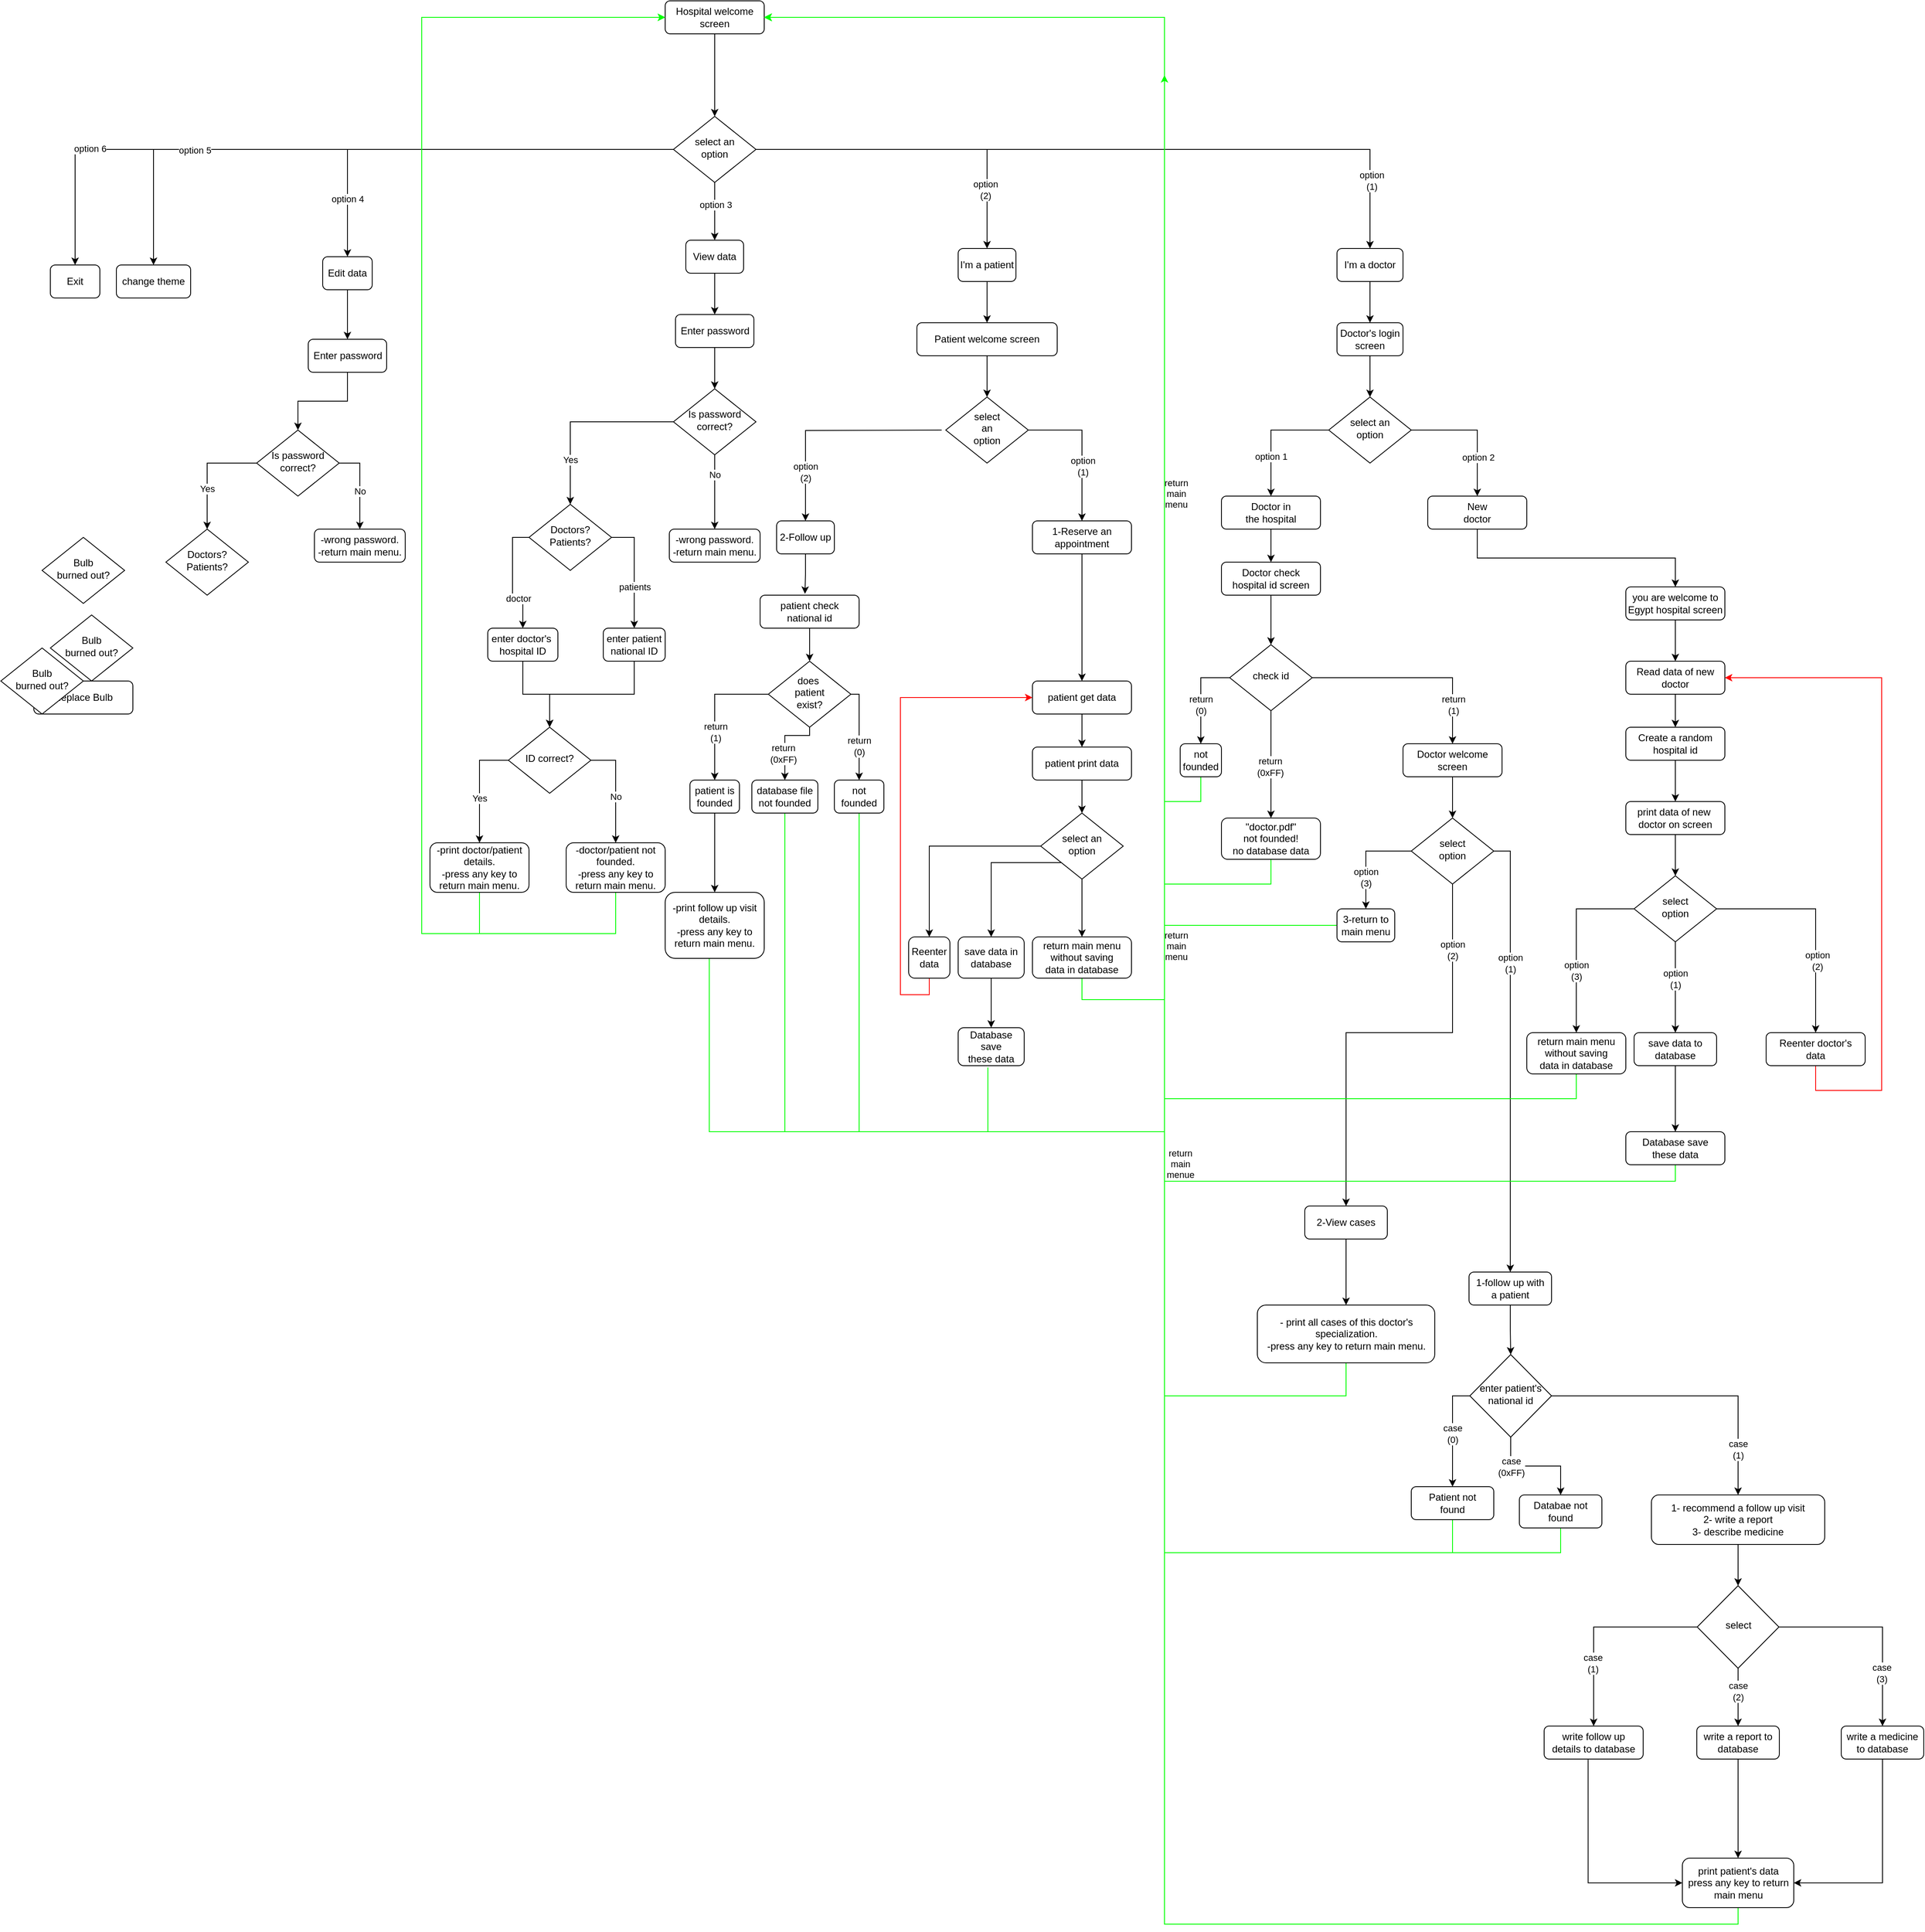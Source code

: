 <mxfile version="17.5.0" type="github">
  <diagram id="C5RBs43oDa-KdzZeNtuy" name="Page-1">
    <mxGraphModel dx="1846" dy="847" grid="1" gridSize="10" guides="1" tooltips="1" connect="1" arrows="1" fold="1" page="1" pageScale="1" pageWidth="3300" pageHeight="4681" math="0" shadow="0">
      <root>
        <mxCell id="WIyWlLk6GJQsqaUBKTNV-0" />
        <mxCell id="WIyWlLk6GJQsqaUBKTNV-1" parent="WIyWlLk6GJQsqaUBKTNV-0" />
        <mxCell id="5x_PXLmR1SFnj3-6MH_V-0" value="" style="edgeStyle=orthogonalEdgeStyle;rounded=0;orthogonalLoop=1;jettySize=auto;html=1;" parent="WIyWlLk6GJQsqaUBKTNV-1" source="WIyWlLk6GJQsqaUBKTNV-3" target="WIyWlLk6GJQsqaUBKTNV-6" edge="1">
          <mxGeometry relative="1" as="geometry" />
        </mxCell>
        <mxCell id="WIyWlLk6GJQsqaUBKTNV-3" value="Hospital welcome screen" style="rounded=1;whiteSpace=wrap;html=1;fontSize=12;glass=0;strokeWidth=1;shadow=0;" parent="WIyWlLk6GJQsqaUBKTNV-1" vertex="1">
          <mxGeometry x="1475" y="290" width="120" height="40" as="geometry" />
        </mxCell>
        <mxCell id="5x_PXLmR1SFnj3-6MH_V-7" style="edgeStyle=orthogonalEdgeStyle;rounded=0;orthogonalLoop=1;jettySize=auto;html=1;entryX=0.5;entryY=0;entryDx=0;entryDy=0;" parent="WIyWlLk6GJQsqaUBKTNV-1" source="WIyWlLk6GJQsqaUBKTNV-6" target="WIyWlLk6GJQsqaUBKTNV-7" edge="1">
          <mxGeometry relative="1" as="geometry" />
        </mxCell>
        <mxCell id="5x_PXLmR1SFnj3-6MH_V-14" value="option 6" style="edgeLabel;html=1;align=center;verticalAlign=middle;resizable=0;points=[];" parent="5x_PXLmR1SFnj3-6MH_V-7" vertex="1" connectable="0">
          <mxGeometry x="0.636" y="-1" relative="1" as="geometry">
            <mxPoint as="offset" />
          </mxGeometry>
        </mxCell>
        <mxCell id="5x_PXLmR1SFnj3-6MH_V-8" style="edgeStyle=orthogonalEdgeStyle;rounded=0;orthogonalLoop=1;jettySize=auto;html=1;entryX=0.5;entryY=0;entryDx=0;entryDy=0;" parent="WIyWlLk6GJQsqaUBKTNV-1" source="WIyWlLk6GJQsqaUBKTNV-6" target="5x_PXLmR1SFnj3-6MH_V-4" edge="1">
          <mxGeometry relative="1" as="geometry" />
        </mxCell>
        <mxCell id="5x_PXLmR1SFnj3-6MH_V-15" value="option 5" style="edgeLabel;html=1;align=center;verticalAlign=middle;resizable=0;points=[];" parent="5x_PXLmR1SFnj3-6MH_V-8" vertex="1" connectable="0">
          <mxGeometry x="0.507" y="1" relative="1" as="geometry">
            <mxPoint as="offset" />
          </mxGeometry>
        </mxCell>
        <mxCell id="5x_PXLmR1SFnj3-6MH_V-9" style="edgeStyle=orthogonalEdgeStyle;rounded=0;orthogonalLoop=1;jettySize=auto;html=1;entryX=0.5;entryY=0;entryDx=0;entryDy=0;" parent="WIyWlLk6GJQsqaUBKTNV-1" source="WIyWlLk6GJQsqaUBKTNV-6" target="5x_PXLmR1SFnj3-6MH_V-3" edge="1">
          <mxGeometry relative="1" as="geometry" />
        </mxCell>
        <mxCell id="5x_PXLmR1SFnj3-6MH_V-16" value="option 4" style="edgeLabel;html=1;align=center;verticalAlign=middle;resizable=0;points=[];" parent="5x_PXLmR1SFnj3-6MH_V-9" vertex="1" connectable="0">
          <mxGeometry x="0.238" y="2" relative="1" as="geometry">
            <mxPoint x="-70" y="58" as="offset" />
          </mxGeometry>
        </mxCell>
        <mxCell id="5x_PXLmR1SFnj3-6MH_V-10" style="edgeStyle=orthogonalEdgeStyle;rounded=0;orthogonalLoop=1;jettySize=auto;html=1;exitX=0.5;exitY=1;exitDx=0;exitDy=0;entryX=0.5;entryY=0;entryDx=0;entryDy=0;" parent="WIyWlLk6GJQsqaUBKTNV-1" source="WIyWlLk6GJQsqaUBKTNV-6" target="5x_PXLmR1SFnj3-6MH_V-2" edge="1">
          <mxGeometry relative="1" as="geometry" />
        </mxCell>
        <mxCell id="5x_PXLmR1SFnj3-6MH_V-17" value="option 3" style="edgeLabel;html=1;align=center;verticalAlign=middle;resizable=0;points=[];" parent="5x_PXLmR1SFnj3-6MH_V-10" vertex="1" connectable="0">
          <mxGeometry x="-0.25" y="1" relative="1" as="geometry">
            <mxPoint as="offset" />
          </mxGeometry>
        </mxCell>
        <mxCell id="5x_PXLmR1SFnj3-6MH_V-12" style="edgeStyle=orthogonalEdgeStyle;rounded=0;orthogonalLoop=1;jettySize=auto;html=1;entryX=0.5;entryY=0;entryDx=0;entryDy=0;" parent="WIyWlLk6GJQsqaUBKTNV-1" source="WIyWlLk6GJQsqaUBKTNV-6" target="5x_PXLmR1SFnj3-6MH_V-5" edge="1">
          <mxGeometry relative="1" as="geometry" />
        </mxCell>
        <mxCell id="eSINr0gxQ6lownB0gtz3-138" value="option&lt;br&gt;(1)" style="edgeLabel;html=1;align=center;verticalAlign=middle;resizable=0;points=[];" parent="5x_PXLmR1SFnj3-6MH_V-12" vertex="1" connectable="0">
          <mxGeometry x="0.813" y="2" relative="1" as="geometry">
            <mxPoint y="-1" as="offset" />
          </mxGeometry>
        </mxCell>
        <mxCell id="eSINr0gxQ6lownB0gtz3-144" style="edgeStyle=orthogonalEdgeStyle;rounded=0;orthogonalLoop=1;jettySize=auto;html=1;entryX=0.5;entryY=0;entryDx=0;entryDy=0;strokeColor=#000000;" parent="WIyWlLk6GJQsqaUBKTNV-1" source="WIyWlLk6GJQsqaUBKTNV-6" target="5x_PXLmR1SFnj3-6MH_V-1" edge="1">
          <mxGeometry relative="1" as="geometry" />
        </mxCell>
        <mxCell id="eSINr0gxQ6lownB0gtz3-145" value="option&lt;br&gt;(2)" style="edgeLabel;html=1;align=center;verticalAlign=middle;resizable=0;points=[];" parent="eSINr0gxQ6lownB0gtz3-144" vertex="1" connectable="0">
          <mxGeometry x="0.644" y="-2" relative="1" as="geometry">
            <mxPoint as="offset" />
          </mxGeometry>
        </mxCell>
        <mxCell id="WIyWlLk6GJQsqaUBKTNV-6" value="select an&lt;br&gt;option" style="rhombus;whiteSpace=wrap;html=1;shadow=0;fontFamily=Helvetica;fontSize=12;align=center;strokeWidth=1;spacing=6;spacingTop=-4;" parent="WIyWlLk6GJQsqaUBKTNV-1" vertex="1">
          <mxGeometry x="1485" y="430" width="100" height="80" as="geometry" />
        </mxCell>
        <mxCell id="WIyWlLk6GJQsqaUBKTNV-7" value="Exit" style="rounded=1;whiteSpace=wrap;html=1;fontSize=12;glass=0;strokeWidth=1;shadow=0;" parent="WIyWlLk6GJQsqaUBKTNV-1" vertex="1">
          <mxGeometry x="730" y="610" width="60" height="40" as="geometry" />
        </mxCell>
        <mxCell id="YuDMl78HNHjweskrc6jo-25" style="edgeStyle=orthogonalEdgeStyle;rounded=0;orthogonalLoop=1;jettySize=auto;html=1;entryX=0.5;entryY=0;entryDx=0;entryDy=0;strokeColor=#000000;" parent="WIyWlLk6GJQsqaUBKTNV-1" source="WIyWlLk6GJQsqaUBKTNV-10" target="eSINr0gxQ6lownB0gtz3-169" edge="1">
          <mxGeometry relative="1" as="geometry" />
        </mxCell>
        <mxCell id="YuDMl78HNHjweskrc6jo-26" value="No" style="edgeLabel;html=1;align=center;verticalAlign=middle;resizable=0;points=[];" parent="YuDMl78HNHjweskrc6jo-25" vertex="1" connectable="0">
          <mxGeometry x="-0.466" relative="1" as="geometry">
            <mxPoint as="offset" />
          </mxGeometry>
        </mxCell>
        <mxCell id="YuDMl78HNHjweskrc6jo-27" style="edgeStyle=orthogonalEdgeStyle;rounded=0;orthogonalLoop=1;jettySize=auto;html=1;strokeColor=#000000;entryX=0.5;entryY=0;entryDx=0;entryDy=0;" parent="WIyWlLk6GJQsqaUBKTNV-1" source="WIyWlLk6GJQsqaUBKTNV-10" target="eSINr0gxQ6lownB0gtz3-164" edge="1">
          <mxGeometry relative="1" as="geometry">
            <mxPoint x="1360" y="890" as="targetPoint" />
          </mxGeometry>
        </mxCell>
        <mxCell id="YuDMl78HNHjweskrc6jo-28" value="Yes" style="edgeLabel;html=1;align=center;verticalAlign=middle;resizable=0;points=[];" parent="YuDMl78HNHjweskrc6jo-27" vertex="1" connectable="0">
          <mxGeometry x="0.515" relative="1" as="geometry">
            <mxPoint as="offset" />
          </mxGeometry>
        </mxCell>
        <mxCell id="WIyWlLk6GJQsqaUBKTNV-10" value="Is password&lt;br&gt;correct?" style="rhombus;whiteSpace=wrap;html=1;shadow=0;fontFamily=Helvetica;fontSize=12;align=center;strokeWidth=1;spacing=6;spacingTop=-4;" parent="WIyWlLk6GJQsqaUBKTNV-1" vertex="1">
          <mxGeometry x="1485" y="760" width="100" height="80" as="geometry" />
        </mxCell>
        <mxCell id="49hwyoytbIRlfwLX5iuv-5" style="edgeStyle=orthogonalEdgeStyle;rounded=0;orthogonalLoop=1;jettySize=auto;html=1;entryX=0.5;entryY=0;entryDx=0;entryDy=0;" edge="1" parent="WIyWlLk6GJQsqaUBKTNV-1" source="WIyWlLk6GJQsqaUBKTNV-11" target="eSINr0gxQ6lownB0gtz3-161">
          <mxGeometry relative="1" as="geometry" />
        </mxCell>
        <mxCell id="WIyWlLk6GJQsqaUBKTNV-11" value="enter doctor&#39;s&amp;nbsp;&lt;br&gt;hospital ID" style="rounded=1;whiteSpace=wrap;html=1;fontSize=12;glass=0;strokeWidth=1;shadow=0;" parent="WIyWlLk6GJQsqaUBKTNV-1" vertex="1">
          <mxGeometry x="1260" y="1050" width="85" height="40" as="geometry" />
        </mxCell>
        <mxCell id="WIyWlLk6GJQsqaUBKTNV-12" value="Replace Bulb" style="rounded=1;whiteSpace=wrap;html=1;fontSize=12;glass=0;strokeWidth=1;shadow=0;" parent="WIyWlLk6GJQsqaUBKTNV-1" vertex="1">
          <mxGeometry x="710" y="1114" width="120" height="40" as="geometry" />
        </mxCell>
        <mxCell id="eSINr0gxQ6lownB0gtz3-148" style="edgeStyle=orthogonalEdgeStyle;rounded=0;orthogonalLoop=1;jettySize=auto;html=1;entryX=0.5;entryY=0;entryDx=0;entryDy=0;strokeColor=#000000;" parent="WIyWlLk6GJQsqaUBKTNV-1" source="5x_PXLmR1SFnj3-6MH_V-1" target="5x_PXLmR1SFnj3-6MH_V-45" edge="1">
          <mxGeometry relative="1" as="geometry" />
        </mxCell>
        <mxCell id="5x_PXLmR1SFnj3-6MH_V-1" value="I&#39;m a patient" style="rounded=1;whiteSpace=wrap;html=1;fontSize=12;glass=0;strokeWidth=1;shadow=0;" parent="WIyWlLk6GJQsqaUBKTNV-1" vertex="1">
          <mxGeometry x="1830" y="590" width="70" height="40" as="geometry" />
        </mxCell>
        <mxCell id="YuDMl78HNHjweskrc6jo-22" style="edgeStyle=orthogonalEdgeStyle;rounded=0;orthogonalLoop=1;jettySize=auto;html=1;strokeColor=#000000;" parent="WIyWlLk6GJQsqaUBKTNV-1" source="5x_PXLmR1SFnj3-6MH_V-2" target="eSINr0gxQ6lownB0gtz3-172" edge="1">
          <mxGeometry relative="1" as="geometry" />
        </mxCell>
        <mxCell id="5x_PXLmR1SFnj3-6MH_V-2" value="View data" style="rounded=1;whiteSpace=wrap;html=1;fontSize=12;glass=0;strokeWidth=1;shadow=0;" parent="WIyWlLk6GJQsqaUBKTNV-1" vertex="1">
          <mxGeometry x="1500" y="580" width="70" height="40" as="geometry" />
        </mxCell>
        <mxCell id="49hwyoytbIRlfwLX5iuv-15" style="edgeStyle=orthogonalEdgeStyle;rounded=0;orthogonalLoop=1;jettySize=auto;html=1;strokeColor=#000000;" edge="1" parent="WIyWlLk6GJQsqaUBKTNV-1" source="5x_PXLmR1SFnj3-6MH_V-3" target="49hwyoytbIRlfwLX5iuv-14">
          <mxGeometry relative="1" as="geometry" />
        </mxCell>
        <mxCell id="5x_PXLmR1SFnj3-6MH_V-3" value="Edit data" style="rounded=1;whiteSpace=wrap;html=1;fontSize=12;glass=0;strokeWidth=1;shadow=0;" parent="WIyWlLk6GJQsqaUBKTNV-1" vertex="1">
          <mxGeometry x="1060" y="600" width="60" height="40" as="geometry" />
        </mxCell>
        <mxCell id="5x_PXLmR1SFnj3-6MH_V-4" value="change theme" style="rounded=1;whiteSpace=wrap;html=1;fontSize=12;glass=0;strokeWidth=1;shadow=0;" parent="WIyWlLk6GJQsqaUBKTNV-1" vertex="1">
          <mxGeometry x="810" y="610" width="90" height="40" as="geometry" />
        </mxCell>
        <mxCell id="5x_PXLmR1SFnj3-6MH_V-26" value="" style="edgeStyle=orthogonalEdgeStyle;rounded=0;orthogonalLoop=1;jettySize=auto;html=1;" parent="WIyWlLk6GJQsqaUBKTNV-1" source="5x_PXLmR1SFnj3-6MH_V-5" target="5x_PXLmR1SFnj3-6MH_V-25" edge="1">
          <mxGeometry relative="1" as="geometry" />
        </mxCell>
        <mxCell id="5x_PXLmR1SFnj3-6MH_V-5" value="I&#39;m a doctor" style="rounded=1;whiteSpace=wrap;html=1;fontSize=12;glass=0;strokeWidth=1;shadow=0;" parent="WIyWlLk6GJQsqaUBKTNV-1" vertex="1">
          <mxGeometry x="2289" y="590" width="80" height="40" as="geometry" />
        </mxCell>
        <mxCell id="eSINr0gxQ6lownB0gtz3-160" style="edgeStyle=orthogonalEdgeStyle;rounded=0;orthogonalLoop=1;jettySize=auto;html=1;entryX=0.5;entryY=0;entryDx=0;entryDy=0;strokeColor=#000000;" parent="WIyWlLk6GJQsqaUBKTNV-1" source="5x_PXLmR1SFnj3-6MH_V-22" target="5x_PXLmR1SFnj3-6MH_V-81" edge="1">
          <mxGeometry relative="1" as="geometry" />
        </mxCell>
        <mxCell id="5x_PXLmR1SFnj3-6MH_V-22" value="patient print data" style="rounded=1;whiteSpace=wrap;html=1;fontSize=12;glass=0;strokeWidth=1;shadow=0;" parent="WIyWlLk6GJQsqaUBKTNV-1" vertex="1">
          <mxGeometry x="1920" y="1194" width="120" height="40" as="geometry" />
        </mxCell>
        <mxCell id="5x_PXLmR1SFnj3-6MH_V-38" value="" style="edgeStyle=orthogonalEdgeStyle;rounded=0;orthogonalLoop=1;jettySize=auto;html=1;" parent="WIyWlLk6GJQsqaUBKTNV-1" source="5x_PXLmR1SFnj3-6MH_V-23" target="5x_PXLmR1SFnj3-6MH_V-37" edge="1">
          <mxGeometry relative="1" as="geometry" />
        </mxCell>
        <mxCell id="5x_PXLmR1SFnj3-6MH_V-23" value="Doctor in&lt;br&gt;the hospital" style="rounded=1;whiteSpace=wrap;html=1;fontSize=12;glass=0;strokeWidth=1;shadow=0;" parent="WIyWlLk6GJQsqaUBKTNV-1" vertex="1">
          <mxGeometry x="2149" y="890" width="120" height="40" as="geometry" />
        </mxCell>
        <mxCell id="eSINr0gxQ6lownB0gtz3-1" style="edgeStyle=orthogonalEdgeStyle;rounded=0;orthogonalLoop=1;jettySize=auto;html=1;strokeColor=#000000;exitX=0.5;exitY=1;exitDx=0;exitDy=0;" parent="WIyWlLk6GJQsqaUBKTNV-1" source="5x_PXLmR1SFnj3-6MH_V-24" target="5x_PXLmR1SFnj3-6MH_V-47" edge="1">
          <mxGeometry relative="1" as="geometry" />
        </mxCell>
        <mxCell id="5x_PXLmR1SFnj3-6MH_V-24" value="New&lt;br&gt;doctor" style="rounded=1;whiteSpace=wrap;html=1;fontSize=12;glass=0;strokeWidth=1;shadow=0;" parent="WIyWlLk6GJQsqaUBKTNV-1" vertex="1">
          <mxGeometry x="2399" y="890" width="120" height="40" as="geometry" />
        </mxCell>
        <mxCell id="5x_PXLmR1SFnj3-6MH_V-32" style="edgeStyle=orthogonalEdgeStyle;rounded=0;orthogonalLoop=1;jettySize=auto;html=1;entryX=0.5;entryY=0;entryDx=0;entryDy=0;" parent="WIyWlLk6GJQsqaUBKTNV-1" source="5x_PXLmR1SFnj3-6MH_V-25" target="5x_PXLmR1SFnj3-6MH_V-27" edge="1">
          <mxGeometry relative="1" as="geometry" />
        </mxCell>
        <mxCell id="5x_PXLmR1SFnj3-6MH_V-25" value="Doctor&#39;s login&lt;br&gt;screen" style="rounded=1;whiteSpace=wrap;html=1;fontSize=12;glass=0;strokeWidth=1;shadow=0;" parent="WIyWlLk6GJQsqaUBKTNV-1" vertex="1">
          <mxGeometry x="2289" y="680" width="80" height="40" as="geometry" />
        </mxCell>
        <mxCell id="5x_PXLmR1SFnj3-6MH_V-33" style="edgeStyle=orthogonalEdgeStyle;rounded=0;orthogonalLoop=1;jettySize=auto;html=1;entryX=0.5;entryY=0;entryDx=0;entryDy=0;" parent="WIyWlLk6GJQsqaUBKTNV-1" source="5x_PXLmR1SFnj3-6MH_V-27" target="5x_PXLmR1SFnj3-6MH_V-24" edge="1">
          <mxGeometry relative="1" as="geometry">
            <mxPoint x="2399" y="890" as="targetPoint" />
          </mxGeometry>
        </mxCell>
        <mxCell id="5x_PXLmR1SFnj3-6MH_V-36" value="option 2" style="edgeLabel;html=1;align=center;verticalAlign=middle;resizable=0;points=[];" parent="5x_PXLmR1SFnj3-6MH_V-33" vertex="1" connectable="0">
          <mxGeometry x="0.15" y="1" relative="1" as="geometry">
            <mxPoint y="21" as="offset" />
          </mxGeometry>
        </mxCell>
        <mxCell id="5x_PXLmR1SFnj3-6MH_V-34" style="edgeStyle=orthogonalEdgeStyle;rounded=0;orthogonalLoop=1;jettySize=auto;html=1;entryX=0.5;entryY=0;entryDx=0;entryDy=0;" parent="WIyWlLk6GJQsqaUBKTNV-1" source="5x_PXLmR1SFnj3-6MH_V-27" target="5x_PXLmR1SFnj3-6MH_V-23" edge="1">
          <mxGeometry relative="1" as="geometry" />
        </mxCell>
        <mxCell id="5x_PXLmR1SFnj3-6MH_V-35" value="option 1" style="edgeLabel;html=1;align=center;verticalAlign=middle;resizable=0;points=[];" parent="5x_PXLmR1SFnj3-6MH_V-34" vertex="1" connectable="0">
          <mxGeometry x="0.2" relative="1" as="geometry">
            <mxPoint y="12" as="offset" />
          </mxGeometry>
        </mxCell>
        <mxCell id="5x_PXLmR1SFnj3-6MH_V-27" value="select an&lt;br&gt;option" style="rhombus;whiteSpace=wrap;html=1;shadow=0;fontFamily=Helvetica;fontSize=12;align=center;strokeWidth=1;spacing=6;spacingTop=-4;" parent="WIyWlLk6GJQsqaUBKTNV-1" vertex="1">
          <mxGeometry x="2279" y="770" width="100" height="80" as="geometry" />
        </mxCell>
        <mxCell id="5x_PXLmR1SFnj3-6MH_V-53" value="" style="edgeStyle=orthogonalEdgeStyle;rounded=0;orthogonalLoop=1;jettySize=auto;html=1;" parent="WIyWlLk6GJQsqaUBKTNV-1" source="5x_PXLmR1SFnj3-6MH_V-37" target="5x_PXLmR1SFnj3-6MH_V-39" edge="1">
          <mxGeometry relative="1" as="geometry" />
        </mxCell>
        <mxCell id="5x_PXLmR1SFnj3-6MH_V-37" value="Doctor check&lt;br&gt;hospital id screen" style="rounded=1;whiteSpace=wrap;html=1;fontSize=12;glass=0;strokeWidth=1;shadow=0;" parent="WIyWlLk6GJQsqaUBKTNV-1" vertex="1">
          <mxGeometry x="2149" y="970" width="120" height="40" as="geometry" />
        </mxCell>
        <mxCell id="5x_PXLmR1SFnj3-6MH_V-54" style="edgeStyle=orthogonalEdgeStyle;rounded=0;orthogonalLoop=1;jettySize=auto;html=1;entryX=0.5;entryY=0;entryDx=0;entryDy=0;" parent="WIyWlLk6GJQsqaUBKTNV-1" source="5x_PXLmR1SFnj3-6MH_V-39" target="5x_PXLmR1SFnj3-6MH_V-50" edge="1">
          <mxGeometry relative="1" as="geometry" />
        </mxCell>
        <mxCell id="5x_PXLmR1SFnj3-6MH_V-61" value="return&lt;br&gt;(0)" style="edgeLabel;html=1;align=center;verticalAlign=middle;resizable=0;points=[];" parent="5x_PXLmR1SFnj3-6MH_V-54" vertex="1" connectable="0">
          <mxGeometry x="0.106" relative="1" as="geometry">
            <mxPoint y="4" as="offset" />
          </mxGeometry>
        </mxCell>
        <mxCell id="5x_PXLmR1SFnj3-6MH_V-77" style="edgeStyle=orthogonalEdgeStyle;rounded=0;orthogonalLoop=1;jettySize=auto;html=1;entryX=0.5;entryY=0;entryDx=0;entryDy=0;strokeColor=#000000;fillColor=#FF0000;" parent="WIyWlLk6GJQsqaUBKTNV-1" source="5x_PXLmR1SFnj3-6MH_V-39" target="5x_PXLmR1SFnj3-6MH_V-52" edge="1">
          <mxGeometry relative="1" as="geometry" />
        </mxCell>
        <mxCell id="5x_PXLmR1SFnj3-6MH_V-78" value="return&lt;br&gt;(0xFF)" style="edgeLabel;html=1;align=center;verticalAlign=middle;resizable=0;points=[];" parent="5x_PXLmR1SFnj3-6MH_V-77" vertex="1" connectable="0">
          <mxGeometry x="0.333" y="-1" relative="1" as="geometry">
            <mxPoint y="-19" as="offset" />
          </mxGeometry>
        </mxCell>
        <mxCell id="5x_PXLmR1SFnj3-6MH_V-79" style="edgeStyle=orthogonalEdgeStyle;rounded=0;orthogonalLoop=1;jettySize=auto;html=1;entryX=0.5;entryY=0;entryDx=0;entryDy=0;strokeColor=#000000;fillColor=#FF0000;" parent="WIyWlLk6GJQsqaUBKTNV-1" source="5x_PXLmR1SFnj3-6MH_V-39" target="5x_PXLmR1SFnj3-6MH_V-49" edge="1">
          <mxGeometry relative="1" as="geometry" />
        </mxCell>
        <mxCell id="eSINr0gxQ6lownB0gtz3-137" value="return&lt;br&gt;(1)" style="edgeLabel;html=1;align=center;verticalAlign=middle;resizable=0;points=[];" parent="5x_PXLmR1SFnj3-6MH_V-79" vertex="1" connectable="0">
          <mxGeometry x="0.565" y="1" relative="1" as="geometry">
            <mxPoint y="7" as="offset" />
          </mxGeometry>
        </mxCell>
        <mxCell id="5x_PXLmR1SFnj3-6MH_V-39" value="check id" style="rhombus;whiteSpace=wrap;html=1;shadow=0;fontFamily=Helvetica;fontSize=12;align=center;strokeWidth=1;spacing=6;spacingTop=-4;" parent="WIyWlLk6GJQsqaUBKTNV-1" vertex="1">
          <mxGeometry x="2159" y="1070" width="100" height="80" as="geometry" />
        </mxCell>
        <mxCell id="eSINr0gxQ6lownB0gtz3-159" style="edgeStyle=orthogonalEdgeStyle;rounded=0;orthogonalLoop=1;jettySize=auto;html=1;entryX=0.5;entryY=0;entryDx=0;entryDy=0;strokeColor=#000000;" parent="WIyWlLk6GJQsqaUBKTNV-1" source="5x_PXLmR1SFnj3-6MH_V-40" target="5x_PXLmR1SFnj3-6MH_V-22" edge="1">
          <mxGeometry relative="1" as="geometry" />
        </mxCell>
        <mxCell id="5x_PXLmR1SFnj3-6MH_V-40" value="patient get data" style="rounded=1;whiteSpace=wrap;html=1;fontSize=12;glass=0;strokeWidth=1;shadow=0;" parent="WIyWlLk6GJQsqaUBKTNV-1" vertex="1">
          <mxGeometry x="1920" y="1114" width="120" height="40" as="geometry" />
        </mxCell>
        <mxCell id="Wwqe-B2taGEuwaF86hEX-6" style="edgeStyle=orthogonalEdgeStyle;rounded=0;orthogonalLoop=1;jettySize=auto;html=1;entryX=0.453;entryY=-0.04;entryDx=0;entryDy=0;entryPerimeter=0;strokeColor=#000000;" parent="WIyWlLk6GJQsqaUBKTNV-1" source="5x_PXLmR1SFnj3-6MH_V-43" target="eSINr0gxQ6lownB0gtz3-171" edge="1">
          <mxGeometry relative="1" as="geometry" />
        </mxCell>
        <mxCell id="5x_PXLmR1SFnj3-6MH_V-43" value="2-Follow up" style="rounded=1;whiteSpace=wrap;html=1;fontSize=12;glass=0;strokeWidth=1;shadow=0;" parent="WIyWlLk6GJQsqaUBKTNV-1" vertex="1">
          <mxGeometry x="1610" y="920" width="70" height="40" as="geometry" />
        </mxCell>
        <mxCell id="eSINr0gxQ6lownB0gtz3-158" style="edgeStyle=orthogonalEdgeStyle;rounded=0;orthogonalLoop=1;jettySize=auto;html=1;entryX=0.5;entryY=0;entryDx=0;entryDy=0;strokeColor=#000000;" parent="WIyWlLk6GJQsqaUBKTNV-1" source="5x_PXLmR1SFnj3-6MH_V-44" target="5x_PXLmR1SFnj3-6MH_V-40" edge="1">
          <mxGeometry relative="1" as="geometry" />
        </mxCell>
        <mxCell id="5x_PXLmR1SFnj3-6MH_V-44" value="1-Reserve an appointment" style="rounded=1;whiteSpace=wrap;html=1;fontSize=12;glass=0;strokeWidth=1;shadow=0;" parent="WIyWlLk6GJQsqaUBKTNV-1" vertex="1">
          <mxGeometry x="1920" y="920" width="120" height="40" as="geometry" />
        </mxCell>
        <mxCell id="eSINr0gxQ6lownB0gtz3-149" style="edgeStyle=orthogonalEdgeStyle;rounded=0;orthogonalLoop=1;jettySize=auto;html=1;entryX=0.5;entryY=0;entryDx=0;entryDy=0;strokeColor=#000000;" parent="WIyWlLk6GJQsqaUBKTNV-1" source="5x_PXLmR1SFnj3-6MH_V-45" target="5x_PXLmR1SFnj3-6MH_V-82" edge="1">
          <mxGeometry relative="1" as="geometry" />
        </mxCell>
        <mxCell id="5x_PXLmR1SFnj3-6MH_V-45" value="Patient welcome screen" style="rounded=1;whiteSpace=wrap;html=1;fontSize=12;glass=0;strokeWidth=1;shadow=0;" parent="WIyWlLk6GJQsqaUBKTNV-1" vertex="1">
          <mxGeometry x="1780" y="680" width="170" height="40" as="geometry" />
        </mxCell>
        <mxCell id="eSINr0gxQ6lownB0gtz3-9" style="edgeStyle=orthogonalEdgeStyle;rounded=0;orthogonalLoop=1;jettySize=auto;html=1;entryX=0.5;entryY=0;entryDx=0;entryDy=0;strokeColor=#000000;" parent="WIyWlLk6GJQsqaUBKTNV-1" source="5x_PXLmR1SFnj3-6MH_V-46" target="eSINr0gxQ6lownB0gtz3-6" edge="1">
          <mxGeometry relative="1" as="geometry" />
        </mxCell>
        <mxCell id="5x_PXLmR1SFnj3-6MH_V-46" value="Read data of new&lt;br&gt;doctor" style="rounded=1;whiteSpace=wrap;html=1;fontSize=12;glass=0;strokeWidth=1;shadow=0;" parent="WIyWlLk6GJQsqaUBKTNV-1" vertex="1">
          <mxGeometry x="2639" y="1090" width="120" height="40" as="geometry" />
        </mxCell>
        <mxCell id="eSINr0gxQ6lownB0gtz3-8" style="edgeStyle=orthogonalEdgeStyle;rounded=0;orthogonalLoop=1;jettySize=auto;html=1;entryX=0.5;entryY=0;entryDx=0;entryDy=0;strokeColor=#000000;" parent="WIyWlLk6GJQsqaUBKTNV-1" source="5x_PXLmR1SFnj3-6MH_V-47" target="5x_PXLmR1SFnj3-6MH_V-46" edge="1">
          <mxGeometry relative="1" as="geometry" />
        </mxCell>
        <mxCell id="5x_PXLmR1SFnj3-6MH_V-47" value="you are welcome to&lt;br&gt;Egypt hospital screen" style="rounded=1;whiteSpace=wrap;html=1;fontSize=12;glass=0;strokeWidth=1;shadow=0;" parent="WIyWlLk6GJQsqaUBKTNV-1" vertex="1">
          <mxGeometry x="2639" y="1000" width="120" height="40" as="geometry" />
        </mxCell>
        <mxCell id="YuDMl78HNHjweskrc6jo-17" style="edgeStyle=orthogonalEdgeStyle;rounded=0;orthogonalLoop=1;jettySize=auto;html=1;entryX=0.5;entryY=0;entryDx=0;entryDy=0;strokeColor=#000000;" parent="WIyWlLk6GJQsqaUBKTNV-1" source="5x_PXLmR1SFnj3-6MH_V-48" target="YuDMl78HNHjweskrc6jo-16" edge="1">
          <mxGeometry relative="1" as="geometry" />
        </mxCell>
        <mxCell id="5x_PXLmR1SFnj3-6MH_V-48" value="2-View cases" style="rounded=1;whiteSpace=wrap;html=1;fontSize=12;glass=0;strokeWidth=1;shadow=0;" parent="WIyWlLk6GJQsqaUBKTNV-1" vertex="1">
          <mxGeometry x="2250" y="1750" width="100" height="40" as="geometry" />
        </mxCell>
        <mxCell id="5x_PXLmR1SFnj3-6MH_V-84" style="edgeStyle=orthogonalEdgeStyle;rounded=0;orthogonalLoop=1;jettySize=auto;html=1;entryX=0.5;entryY=0;entryDx=0;entryDy=0;strokeColor=#000000;fillColor=#FF0000;" parent="WIyWlLk6GJQsqaUBKTNV-1" source="5x_PXLmR1SFnj3-6MH_V-49" target="5x_PXLmR1SFnj3-6MH_V-83" edge="1">
          <mxGeometry relative="1" as="geometry" />
        </mxCell>
        <mxCell id="5x_PXLmR1SFnj3-6MH_V-49" value="Doctor welcome&lt;br&gt;screen" style="rounded=1;whiteSpace=wrap;html=1;fontSize=12;glass=0;strokeWidth=1;shadow=0;" parent="WIyWlLk6GJQsqaUBKTNV-1" vertex="1">
          <mxGeometry x="2369" y="1190" width="120" height="40" as="geometry" />
        </mxCell>
        <mxCell id="eSINr0gxQ6lownB0gtz3-139" style="edgeStyle=orthogonalEdgeStyle;rounded=0;orthogonalLoop=1;jettySize=auto;html=1;entryX=1;entryY=0.5;entryDx=0;entryDy=0;strokeColor=#00FF00;exitX=0.5;exitY=1;exitDx=0;exitDy=0;" parent="WIyWlLk6GJQsqaUBKTNV-1" source="5x_PXLmR1SFnj3-6MH_V-50" target="WIyWlLk6GJQsqaUBKTNV-3" edge="1">
          <mxGeometry relative="1" as="geometry">
            <Array as="points">
              <mxPoint x="2124" y="1260" />
              <mxPoint x="2080" y="1260" />
              <mxPoint x="2080" y="310" />
            </Array>
          </mxGeometry>
        </mxCell>
        <mxCell id="5x_PXLmR1SFnj3-6MH_V-50" value="not&lt;br&gt;founded" style="rounded=1;whiteSpace=wrap;html=1;fontSize=12;glass=0;strokeWidth=1;shadow=0;" parent="WIyWlLk6GJQsqaUBKTNV-1" vertex="1">
          <mxGeometry x="2099" y="1190" width="50" height="40" as="geometry" />
        </mxCell>
        <mxCell id="5x_PXLmR1SFnj3-6MH_V-91" style="edgeStyle=orthogonalEdgeStyle;rounded=0;orthogonalLoop=1;jettySize=auto;html=1;strokeColor=#00FF00;fillColor=#FF0000;entryX=1;entryY=0.5;entryDx=0;entryDy=0;" parent="WIyWlLk6GJQsqaUBKTNV-1" source="5x_PXLmR1SFnj3-6MH_V-51" target="WIyWlLk6GJQsqaUBKTNV-3" edge="1">
          <mxGeometry relative="1" as="geometry">
            <mxPoint x="2079" y="1300" as="targetPoint" />
            <Array as="points">
              <mxPoint x="2080" y="1410" />
              <mxPoint x="2080" y="310" />
            </Array>
          </mxGeometry>
        </mxCell>
        <mxCell id="5x_PXLmR1SFnj3-6MH_V-51" value="3-return to&lt;br&gt;main menu" style="rounded=1;whiteSpace=wrap;html=1;fontSize=12;glass=0;strokeWidth=1;shadow=0;" parent="WIyWlLk6GJQsqaUBKTNV-1" vertex="1">
          <mxGeometry x="2289" y="1390" width="70" height="40" as="geometry" />
        </mxCell>
        <mxCell id="5x_PXLmR1SFnj3-6MH_V-90" style="edgeStyle=orthogonalEdgeStyle;rounded=0;orthogonalLoop=1;jettySize=auto;html=1;strokeColor=#00FF00;fillColor=#FF0000;entryX=1;entryY=0.5;entryDx=0;entryDy=0;exitX=0.5;exitY=1;exitDx=0;exitDy=0;" parent="WIyWlLk6GJQsqaUBKTNV-1" source="5x_PXLmR1SFnj3-6MH_V-52" target="WIyWlLk6GJQsqaUBKTNV-3" edge="1">
          <mxGeometry relative="1" as="geometry">
            <mxPoint x="2079" y="1249.167" as="targetPoint" />
            <Array as="points">
              <mxPoint x="2209" y="1360" />
              <mxPoint x="2080" y="1360" />
              <mxPoint x="2080" y="310" />
            </Array>
          </mxGeometry>
        </mxCell>
        <mxCell id="5x_PXLmR1SFnj3-6MH_V-52" value="&quot;doctor.pdf&quot;&lt;br&gt;not founded!&lt;br&gt;no database data" style="rounded=1;whiteSpace=wrap;html=1;fontSize=12;glass=0;strokeWidth=1;shadow=0;" parent="WIyWlLk6GJQsqaUBKTNV-1" vertex="1">
          <mxGeometry x="2149" y="1280" width="120" height="50" as="geometry" />
        </mxCell>
        <mxCell id="5x_PXLmR1SFnj3-6MH_V-80" value="Bulb&lt;br&gt;burned out?" style="rhombus;whiteSpace=wrap;html=1;shadow=0;fontFamily=Helvetica;fontSize=12;align=center;strokeWidth=1;spacing=6;spacingTop=-4;" parent="WIyWlLk6GJQsqaUBKTNV-1" vertex="1">
          <mxGeometry x="670" y="1074" width="100" height="80" as="geometry" />
        </mxCell>
        <mxCell id="eSINr0gxQ6lownB0gtz3-178" style="edgeStyle=orthogonalEdgeStyle;rounded=0;orthogonalLoop=1;jettySize=auto;html=1;entryX=0.5;entryY=0;entryDx=0;entryDy=0;strokeColor=#000000;" parent="WIyWlLk6GJQsqaUBKTNV-1" source="5x_PXLmR1SFnj3-6MH_V-81" target="eSINr0gxQ6lownB0gtz3-177" edge="1">
          <mxGeometry relative="1" as="geometry" />
        </mxCell>
        <mxCell id="eSINr0gxQ6lownB0gtz3-182" style="edgeStyle=orthogonalEdgeStyle;rounded=0;orthogonalLoop=1;jettySize=auto;html=1;exitX=0;exitY=1;exitDx=0;exitDy=0;entryX=0.5;entryY=0;entryDx=0;entryDy=0;strokeColor=#000000;" parent="WIyWlLk6GJQsqaUBKTNV-1" source="5x_PXLmR1SFnj3-6MH_V-81" target="eSINr0gxQ6lownB0gtz3-174" edge="1">
          <mxGeometry relative="1" as="geometry" />
        </mxCell>
        <mxCell id="eSINr0gxQ6lownB0gtz3-183" style="edgeStyle=orthogonalEdgeStyle;rounded=0;orthogonalLoop=1;jettySize=auto;html=1;exitX=0;exitY=0.5;exitDx=0;exitDy=0;entryX=0.5;entryY=0;entryDx=0;entryDy=0;strokeColor=#000000;" parent="WIyWlLk6GJQsqaUBKTNV-1" source="5x_PXLmR1SFnj3-6MH_V-81" target="eSINr0gxQ6lownB0gtz3-175" edge="1">
          <mxGeometry relative="1" as="geometry" />
        </mxCell>
        <mxCell id="5x_PXLmR1SFnj3-6MH_V-81" value="select an&lt;br&gt;option" style="rhombus;whiteSpace=wrap;html=1;shadow=0;fontFamily=Helvetica;fontSize=12;align=center;strokeWidth=1;spacing=6;spacingTop=-4;" parent="WIyWlLk6GJQsqaUBKTNV-1" vertex="1">
          <mxGeometry x="1930" y="1274" width="100" height="80" as="geometry" />
        </mxCell>
        <mxCell id="eSINr0gxQ6lownB0gtz3-150" style="edgeStyle=orthogonalEdgeStyle;rounded=0;orthogonalLoop=1;jettySize=auto;html=1;strokeColor=#000000;exitX=1;exitY=0.5;exitDx=0;exitDy=0;" parent="WIyWlLk6GJQsqaUBKTNV-1" source="5x_PXLmR1SFnj3-6MH_V-82" target="5x_PXLmR1SFnj3-6MH_V-44" edge="1">
          <mxGeometry relative="1" as="geometry" />
        </mxCell>
        <mxCell id="eSINr0gxQ6lownB0gtz3-151" value="option&lt;br&gt;(1)" style="edgeLabel;html=1;align=center;verticalAlign=middle;resizable=0;points=[];" parent="eSINr0gxQ6lownB0gtz3-150" vertex="1" connectable="0">
          <mxGeometry x="0.226" y="1" relative="1" as="geometry">
            <mxPoint y="1" as="offset" />
          </mxGeometry>
        </mxCell>
        <mxCell id="Wwqe-B2taGEuwaF86hEX-4" style="edgeStyle=orthogonalEdgeStyle;rounded=0;orthogonalLoop=1;jettySize=auto;html=1;entryX=0.5;entryY=0;entryDx=0;entryDy=0;strokeColor=#000000;" parent="WIyWlLk6GJQsqaUBKTNV-1" target="5x_PXLmR1SFnj3-6MH_V-43" edge="1">
          <mxGeometry relative="1" as="geometry">
            <mxPoint x="1810" y="810" as="sourcePoint" />
          </mxGeometry>
        </mxCell>
        <mxCell id="Wwqe-B2taGEuwaF86hEX-5" value="option&lt;br&gt;(2)" style="edgeLabel;html=1;align=center;verticalAlign=middle;resizable=0;points=[];" parent="Wwqe-B2taGEuwaF86hEX-4" vertex="1" connectable="0">
          <mxGeometry x="0.073" y="2" relative="1" as="geometry">
            <mxPoint x="-18" y="48" as="offset" />
          </mxGeometry>
        </mxCell>
        <mxCell id="5x_PXLmR1SFnj3-6MH_V-82" value="select&lt;br&gt;an&lt;br&gt;option" style="rhombus;whiteSpace=wrap;html=1;shadow=0;fontFamily=Helvetica;fontSize=12;align=center;strokeWidth=1;spacing=6;spacingTop=-4;" parent="WIyWlLk6GJQsqaUBKTNV-1" vertex="1">
          <mxGeometry x="1815" y="770" width="100" height="80" as="geometry" />
        </mxCell>
        <mxCell id="5x_PXLmR1SFnj3-6MH_V-85" style="edgeStyle=orthogonalEdgeStyle;rounded=0;orthogonalLoop=1;jettySize=auto;html=1;strokeColor=#000000;fillColor=#FF0000;" parent="WIyWlLk6GJQsqaUBKTNV-1" source="5x_PXLmR1SFnj3-6MH_V-83" target="5x_PXLmR1SFnj3-6MH_V-51" edge="1">
          <mxGeometry relative="1" as="geometry" />
        </mxCell>
        <mxCell id="5x_PXLmR1SFnj3-6MH_V-92" value="option&lt;br&gt;(3)" style="edgeLabel;html=1;align=center;verticalAlign=middle;resizable=0;points=[];" parent="5x_PXLmR1SFnj3-6MH_V-85" vertex="1" connectable="0">
          <mxGeometry x="0.272" relative="1" as="geometry">
            <mxPoint y="7" as="offset" />
          </mxGeometry>
        </mxCell>
        <mxCell id="5x_PXLmR1SFnj3-6MH_V-93" style="edgeStyle=orthogonalEdgeStyle;rounded=0;orthogonalLoop=1;jettySize=auto;html=1;strokeColor=#000000;fillColor=#FF0000;exitX=0.5;exitY=1;exitDx=0;exitDy=0;entryX=0.5;entryY=0;entryDx=0;entryDy=0;" parent="WIyWlLk6GJQsqaUBKTNV-1" source="5x_PXLmR1SFnj3-6MH_V-83" target="5x_PXLmR1SFnj3-6MH_V-48" edge="1">
          <mxGeometry relative="1" as="geometry">
            <Array as="points">
              <mxPoint x="2429" y="1540" />
              <mxPoint x="2300" y="1540" />
              <mxPoint x="2300" y="1740" />
            </Array>
            <mxPoint x="2400" y="1700" as="targetPoint" />
          </mxGeometry>
        </mxCell>
        <mxCell id="eSINr0gxQ6lownB0gtz3-33" value="option&lt;br&gt;(2)" style="edgeLabel;html=1;align=center;verticalAlign=middle;resizable=0;points=[];" parent="5x_PXLmR1SFnj3-6MH_V-93" vertex="1" connectable="0">
          <mxGeometry x="-0.407" y="1" relative="1" as="geometry">
            <mxPoint x="-1" y="-74" as="offset" />
          </mxGeometry>
        </mxCell>
        <mxCell id="eSINr0gxQ6lownB0gtz3-31" style="edgeStyle=orthogonalEdgeStyle;rounded=0;orthogonalLoop=1;jettySize=auto;html=1;entryX=0.5;entryY=0;entryDx=0;entryDy=0;strokeColor=#000000;exitX=1;exitY=0.5;exitDx=0;exitDy=0;" parent="WIyWlLk6GJQsqaUBKTNV-1" source="5x_PXLmR1SFnj3-6MH_V-83" target="eSINr0gxQ6lownB0gtz3-29" edge="1">
          <mxGeometry relative="1" as="geometry" />
        </mxCell>
        <mxCell id="eSINr0gxQ6lownB0gtz3-34" value="option&lt;br&gt;(1)" style="edgeLabel;html=1;align=center;verticalAlign=middle;resizable=0;points=[];" parent="eSINr0gxQ6lownB0gtz3-31" vertex="1" connectable="0">
          <mxGeometry x="-0.412" relative="1" as="geometry">
            <mxPoint as="offset" />
          </mxGeometry>
        </mxCell>
        <mxCell id="5x_PXLmR1SFnj3-6MH_V-83" value="select&lt;br&gt;option" style="rhombus;whiteSpace=wrap;html=1;shadow=0;fontFamily=Helvetica;fontSize=12;align=center;strokeWidth=1;spacing=6;spacingTop=-4;" parent="WIyWlLk6GJQsqaUBKTNV-1" vertex="1">
          <mxGeometry x="2379" y="1280" width="100" height="80" as="geometry" />
        </mxCell>
        <mxCell id="eSINr0gxQ6lownB0gtz3-25" style="edgeStyle=orthogonalEdgeStyle;rounded=0;orthogonalLoop=1;jettySize=auto;html=1;entryX=1;entryY=0.5;entryDx=0;entryDy=0;strokeColor=#FF0000;" parent="WIyWlLk6GJQsqaUBKTNV-1" source="eSINr0gxQ6lownB0gtz3-3" target="5x_PXLmR1SFnj3-6MH_V-46" edge="1">
          <mxGeometry relative="1" as="geometry">
            <Array as="points">
              <mxPoint x="2869" y="1610" />
              <mxPoint x="2949" y="1610" />
              <mxPoint x="2949" y="1110" />
            </Array>
          </mxGeometry>
        </mxCell>
        <mxCell id="eSINr0gxQ6lownB0gtz3-3" value="Reenter doctor&#39;s&lt;br&gt;data" style="rounded=1;whiteSpace=wrap;html=1;fontSize=12;glass=0;strokeWidth=1;shadow=0;" parent="WIyWlLk6GJQsqaUBKTNV-1" vertex="1">
          <mxGeometry x="2809" y="1540" width="120" height="40" as="geometry" />
        </mxCell>
        <mxCell id="eSINr0gxQ6lownB0gtz3-27" style="edgeStyle=orthogonalEdgeStyle;rounded=0;orthogonalLoop=1;jettySize=auto;html=1;entryX=0.5;entryY=0;entryDx=0;entryDy=0;strokeColor=#000000;" parent="WIyWlLk6GJQsqaUBKTNV-1" source="eSINr0gxQ6lownB0gtz3-4" target="eSINr0gxQ6lownB0gtz3-26" edge="1">
          <mxGeometry relative="1" as="geometry" />
        </mxCell>
        <mxCell id="eSINr0gxQ6lownB0gtz3-4" value="save data to&lt;br&gt;database" style="rounded=1;whiteSpace=wrap;html=1;fontSize=12;glass=0;strokeWidth=1;shadow=0;" parent="WIyWlLk6GJQsqaUBKTNV-1" vertex="1">
          <mxGeometry x="2649" y="1540" width="100" height="40" as="geometry" />
        </mxCell>
        <mxCell id="eSINr0gxQ6lownB0gtz3-20" style="edgeStyle=orthogonalEdgeStyle;rounded=0;orthogonalLoop=1;jettySize=auto;html=1;strokeColor=#00FF00;entryX=1;entryY=0.5;entryDx=0;entryDy=0;exitX=0.5;exitY=1;exitDx=0;exitDy=0;" parent="WIyWlLk6GJQsqaUBKTNV-1" source="eSINr0gxQ6lownB0gtz3-5" target="WIyWlLk6GJQsqaUBKTNV-3" edge="1">
          <mxGeometry relative="1" as="geometry">
            <mxPoint x="2079" y="1411" as="targetPoint" />
            <Array as="points">
              <mxPoint x="2579" y="1620" />
              <mxPoint x="2080" y="1620" />
              <mxPoint x="2080" y="310" />
            </Array>
          </mxGeometry>
        </mxCell>
        <mxCell id="eSINr0gxQ6lownB0gtz3-5" value="return main menu&lt;br&gt;without saving&lt;br&gt;data in database" style="rounded=1;whiteSpace=wrap;html=1;fontSize=12;glass=0;strokeWidth=1;shadow=0;" parent="WIyWlLk6GJQsqaUBKTNV-1" vertex="1">
          <mxGeometry x="2519" y="1540" width="120" height="50" as="geometry" />
        </mxCell>
        <mxCell id="eSINr0gxQ6lownB0gtz3-10" style="edgeStyle=orthogonalEdgeStyle;rounded=0;orthogonalLoop=1;jettySize=auto;html=1;strokeColor=#000000;" parent="WIyWlLk6GJQsqaUBKTNV-1" source="eSINr0gxQ6lownB0gtz3-6" target="eSINr0gxQ6lownB0gtz3-7" edge="1">
          <mxGeometry relative="1" as="geometry" />
        </mxCell>
        <mxCell id="eSINr0gxQ6lownB0gtz3-6" value="Create a random&lt;br&gt;hospital id" style="rounded=1;whiteSpace=wrap;html=1;fontSize=12;glass=0;strokeWidth=1;shadow=0;" parent="WIyWlLk6GJQsqaUBKTNV-1" vertex="1">
          <mxGeometry x="2639" y="1170" width="120" height="40" as="geometry" />
        </mxCell>
        <mxCell id="eSINr0gxQ6lownB0gtz3-12" style="edgeStyle=orthogonalEdgeStyle;rounded=0;orthogonalLoop=1;jettySize=auto;html=1;entryX=0.5;entryY=0;entryDx=0;entryDy=0;strokeColor=#000000;" parent="WIyWlLk6GJQsqaUBKTNV-1" source="eSINr0gxQ6lownB0gtz3-7" target="eSINr0gxQ6lownB0gtz3-11" edge="1">
          <mxGeometry relative="1" as="geometry" />
        </mxCell>
        <mxCell id="eSINr0gxQ6lownB0gtz3-7" value="print data of new&amp;nbsp;&lt;br&gt;doctor on screen" style="rounded=1;whiteSpace=wrap;html=1;fontSize=12;glass=0;strokeWidth=1;shadow=0;" parent="WIyWlLk6GJQsqaUBKTNV-1" vertex="1">
          <mxGeometry x="2639" y="1260" width="120" height="40" as="geometry" />
        </mxCell>
        <mxCell id="eSINr0gxQ6lownB0gtz3-14" style="edgeStyle=orthogonalEdgeStyle;rounded=0;orthogonalLoop=1;jettySize=auto;html=1;entryX=0.5;entryY=0;entryDx=0;entryDy=0;strokeColor=#000000;" parent="WIyWlLk6GJQsqaUBKTNV-1" source="eSINr0gxQ6lownB0gtz3-11" target="eSINr0gxQ6lownB0gtz3-3" edge="1">
          <mxGeometry relative="1" as="geometry" />
        </mxCell>
        <mxCell id="eSINr0gxQ6lownB0gtz3-15" value="option&lt;br&gt;(2)" style="edgeLabel;html=1;align=center;verticalAlign=middle;resizable=0;points=[];" parent="eSINr0gxQ6lownB0gtz3-14" vertex="1" connectable="0">
          <mxGeometry x="0.464" y="2" relative="1" as="geometry">
            <mxPoint y="-15" as="offset" />
          </mxGeometry>
        </mxCell>
        <mxCell id="eSINr0gxQ6lownB0gtz3-16" style="edgeStyle=orthogonalEdgeStyle;rounded=0;orthogonalLoop=1;jettySize=auto;html=1;entryX=0.5;entryY=0;entryDx=0;entryDy=0;strokeColor=#000000;" parent="WIyWlLk6GJQsqaUBKTNV-1" source="eSINr0gxQ6lownB0gtz3-11" target="eSINr0gxQ6lownB0gtz3-4" edge="1">
          <mxGeometry relative="1" as="geometry" />
        </mxCell>
        <mxCell id="eSINr0gxQ6lownB0gtz3-21" value="option&lt;br&gt;(1)" style="edgeLabel;html=1;align=center;verticalAlign=middle;resizable=0;points=[];" parent="eSINr0gxQ6lownB0gtz3-16" vertex="1" connectable="0">
          <mxGeometry x="0.244" relative="1" as="geometry">
            <mxPoint y="-24" as="offset" />
          </mxGeometry>
        </mxCell>
        <mxCell id="eSINr0gxQ6lownB0gtz3-19" style="edgeStyle=orthogonalEdgeStyle;rounded=0;orthogonalLoop=1;jettySize=auto;html=1;entryX=0.5;entryY=0;entryDx=0;entryDy=0;strokeColor=#000000;" parent="WIyWlLk6GJQsqaUBKTNV-1" source="eSINr0gxQ6lownB0gtz3-11" target="eSINr0gxQ6lownB0gtz3-5" edge="1">
          <mxGeometry relative="1" as="geometry" />
        </mxCell>
        <mxCell id="eSINr0gxQ6lownB0gtz3-22" value="option&lt;br&gt;(3)" style="edgeLabel;html=1;align=center;verticalAlign=middle;resizable=0;points=[];" parent="eSINr0gxQ6lownB0gtz3-19" vertex="1" connectable="0">
          <mxGeometry x="0.647" relative="1" as="geometry">
            <mxPoint y="-36" as="offset" />
          </mxGeometry>
        </mxCell>
        <mxCell id="eSINr0gxQ6lownB0gtz3-11" value="select&lt;br&gt;option" style="rhombus;whiteSpace=wrap;html=1;shadow=0;fontFamily=Helvetica;fontSize=12;align=center;strokeWidth=1;spacing=6;spacingTop=-4;" parent="WIyWlLk6GJQsqaUBKTNV-1" vertex="1">
          <mxGeometry x="2649" y="1350" width="100" height="80" as="geometry" />
        </mxCell>
        <mxCell id="eSINr0gxQ6lownB0gtz3-140" style="edgeStyle=orthogonalEdgeStyle;rounded=0;orthogonalLoop=1;jettySize=auto;html=1;entryX=1;entryY=0.5;entryDx=0;entryDy=0;strokeColor=#00FF00;exitX=0.5;exitY=1;exitDx=0;exitDy=0;" parent="WIyWlLk6GJQsqaUBKTNV-1" source="eSINr0gxQ6lownB0gtz3-26" target="WIyWlLk6GJQsqaUBKTNV-3" edge="1">
          <mxGeometry relative="1" as="geometry">
            <Array as="points">
              <mxPoint x="2699" y="1720" />
              <mxPoint x="2080" y="1720" />
              <mxPoint x="2080" y="310" />
            </Array>
          </mxGeometry>
        </mxCell>
        <mxCell id="eSINr0gxQ6lownB0gtz3-141" value="return&lt;br&gt;main&lt;br&gt;menue" style="edgeLabel;html=1;align=center;verticalAlign=middle;resizable=0;points=[];" parent="eSINr0gxQ6lownB0gtz3-140" vertex="1" connectable="0">
          <mxGeometry x="-0.486" y="1" relative="1" as="geometry">
            <mxPoint x="20" y="-9" as="offset" />
          </mxGeometry>
        </mxCell>
        <mxCell id="eSINr0gxQ6lownB0gtz3-142" value="return&lt;br&gt;main&lt;br&gt;menu" style="edgeLabel;html=1;align=center;verticalAlign=middle;resizable=0;points=[];" parent="eSINr0gxQ6lownB0gtz3-140" vertex="1" connectable="0">
          <mxGeometry x="-0.26" relative="1" as="geometry">
            <mxPoint x="14" y="13" as="offset" />
          </mxGeometry>
        </mxCell>
        <mxCell id="eSINr0gxQ6lownB0gtz3-143" value="return&lt;br&gt;main&lt;br&gt;menu" style="edgeLabel;html=1;align=center;verticalAlign=middle;resizable=0;points=[];" parent="eSINr0gxQ6lownB0gtz3-140" vertex="1" connectable="0">
          <mxGeometry x="0.052" y="1" relative="1" as="geometry">
            <mxPoint x="15" y="-139" as="offset" />
          </mxGeometry>
        </mxCell>
        <mxCell id="eSINr0gxQ6lownB0gtz3-26" value="Database save&lt;br&gt;these data" style="rounded=1;whiteSpace=wrap;html=1;fontSize=12;glass=0;strokeWidth=1;shadow=0;" parent="WIyWlLk6GJQsqaUBKTNV-1" vertex="1">
          <mxGeometry x="2639" y="1660" width="120" height="40" as="geometry" />
        </mxCell>
        <mxCell id="gen6i6pDGapFFSgd7F5r-2" style="edgeStyle=orthogonalEdgeStyle;rounded=0;orthogonalLoop=1;jettySize=auto;html=1;entryX=0.5;entryY=0;entryDx=0;entryDy=0;" parent="WIyWlLk6GJQsqaUBKTNV-1" source="eSINr0gxQ6lownB0gtz3-29" target="eSINr0gxQ6lownB0gtz3-165" edge="1">
          <mxGeometry relative="1" as="geometry" />
        </mxCell>
        <mxCell id="eSINr0gxQ6lownB0gtz3-29" value="1-follow up with&lt;br&gt;a patient" style="rounded=1;whiteSpace=wrap;html=1;fontSize=12;glass=0;strokeWidth=1;shadow=0;" parent="WIyWlLk6GJQsqaUBKTNV-1" vertex="1">
          <mxGeometry x="2449" y="1830" width="100" height="40" as="geometry" />
        </mxCell>
        <mxCell id="49hwyoytbIRlfwLX5iuv-8" style="edgeStyle=orthogonalEdgeStyle;rounded=0;orthogonalLoop=1;jettySize=auto;html=1;entryX=0.5;entryY=0;entryDx=0;entryDy=0;exitX=1;exitY=0.5;exitDx=0;exitDy=0;" edge="1" parent="WIyWlLk6GJQsqaUBKTNV-1" source="eSINr0gxQ6lownB0gtz3-161" target="eSINr0gxQ6lownB0gtz3-167">
          <mxGeometry relative="1" as="geometry" />
        </mxCell>
        <mxCell id="49hwyoytbIRlfwLX5iuv-10" value="No" style="edgeLabel;html=1;align=center;verticalAlign=middle;resizable=0;points=[];" vertex="1" connectable="0" parent="49hwyoytbIRlfwLX5iuv-8">
          <mxGeometry x="0.139" relative="1" as="geometry">
            <mxPoint as="offset" />
          </mxGeometry>
        </mxCell>
        <mxCell id="49hwyoytbIRlfwLX5iuv-9" style="edgeStyle=orthogonalEdgeStyle;rounded=0;orthogonalLoop=1;jettySize=auto;html=1;entryX=0.5;entryY=0;entryDx=0;entryDy=0;exitX=0;exitY=0.5;exitDx=0;exitDy=0;" edge="1" parent="WIyWlLk6GJQsqaUBKTNV-1" source="eSINr0gxQ6lownB0gtz3-161" target="eSINr0gxQ6lownB0gtz3-168">
          <mxGeometry relative="1" as="geometry" />
        </mxCell>
        <mxCell id="49hwyoytbIRlfwLX5iuv-11" value="Yes" style="edgeLabel;html=1;align=center;verticalAlign=middle;resizable=0;points=[];" vertex="1" connectable="0" parent="49hwyoytbIRlfwLX5iuv-9">
          <mxGeometry x="0.19" relative="1" as="geometry">
            <mxPoint as="offset" />
          </mxGeometry>
        </mxCell>
        <mxCell id="eSINr0gxQ6lownB0gtz3-161" value="ID correct?" style="rhombus;whiteSpace=wrap;html=1;shadow=0;fontFamily=Helvetica;fontSize=12;align=center;strokeWidth=1;spacing=6;spacingTop=-4;" parent="WIyWlLk6GJQsqaUBKTNV-1" vertex="1">
          <mxGeometry x="1285" y="1170" width="100" height="80" as="geometry" />
        </mxCell>
        <mxCell id="eSINr0gxQ6lownB0gtz3-162" value="Bulb&lt;br&gt;burned out?" style="rhombus;whiteSpace=wrap;html=1;shadow=0;fontFamily=Helvetica;fontSize=12;align=center;strokeWidth=1;spacing=6;spacingTop=-4;" parent="WIyWlLk6GJQsqaUBKTNV-1" vertex="1">
          <mxGeometry x="720" y="940" width="100" height="80" as="geometry" />
        </mxCell>
        <mxCell id="eSINr0gxQ6lownB0gtz3-163" value="Bulb&lt;br&gt;burned out?" style="rhombus;whiteSpace=wrap;html=1;shadow=0;fontFamily=Helvetica;fontSize=12;align=center;strokeWidth=1;spacing=6;spacingTop=-4;" parent="WIyWlLk6GJQsqaUBKTNV-1" vertex="1">
          <mxGeometry x="730" y="1034" width="100" height="80" as="geometry" />
        </mxCell>
        <mxCell id="49hwyoytbIRlfwLX5iuv-1" style="edgeStyle=orthogonalEdgeStyle;rounded=0;orthogonalLoop=1;jettySize=auto;html=1;exitX=1;exitY=0.5;exitDx=0;exitDy=0;" edge="1" parent="WIyWlLk6GJQsqaUBKTNV-1" source="eSINr0gxQ6lownB0gtz3-164" target="YuDMl78HNHjweskrc6jo-24">
          <mxGeometry relative="1" as="geometry" />
        </mxCell>
        <mxCell id="49hwyoytbIRlfwLX5iuv-3" value="patients" style="edgeLabel;html=1;align=center;verticalAlign=middle;resizable=0;points=[];" vertex="1" connectable="0" parent="49hwyoytbIRlfwLX5iuv-1">
          <mxGeometry x="-0.322" y="1" relative="1" as="geometry">
            <mxPoint x="-1" y="41" as="offset" />
          </mxGeometry>
        </mxCell>
        <mxCell id="49hwyoytbIRlfwLX5iuv-2" style="edgeStyle=orthogonalEdgeStyle;rounded=0;orthogonalLoop=1;jettySize=auto;html=1;entryX=0.5;entryY=0;entryDx=0;entryDy=0;exitX=0;exitY=0.5;exitDx=0;exitDy=0;" edge="1" parent="WIyWlLk6GJQsqaUBKTNV-1" source="eSINr0gxQ6lownB0gtz3-164" target="WIyWlLk6GJQsqaUBKTNV-11">
          <mxGeometry relative="1" as="geometry" />
        </mxCell>
        <mxCell id="49hwyoytbIRlfwLX5iuv-4" value="doctor" style="edgeLabel;html=1;align=center;verticalAlign=middle;resizable=0;points=[];" vertex="1" connectable="0" parent="49hwyoytbIRlfwLX5iuv-2">
          <mxGeometry x="0.424" y="1" relative="1" as="geometry">
            <mxPoint as="offset" />
          </mxGeometry>
        </mxCell>
        <mxCell id="eSINr0gxQ6lownB0gtz3-164" value="Doctors?&lt;br&gt;Patients?" style="rhombus;whiteSpace=wrap;html=1;shadow=0;fontFamily=Helvetica;fontSize=12;align=center;strokeWidth=1;spacing=6;spacingTop=-4;" parent="WIyWlLk6GJQsqaUBKTNV-1" vertex="1">
          <mxGeometry x="1310" y="900" width="100" height="80" as="geometry" />
        </mxCell>
        <mxCell id="xBt6TsclMFNruswbk_0P-2" style="edgeStyle=orthogonalEdgeStyle;rounded=0;orthogonalLoop=1;jettySize=auto;html=1;exitX=0;exitY=0.5;exitDx=0;exitDy=0;" parent="WIyWlLk6GJQsqaUBKTNV-1" source="eSINr0gxQ6lownB0gtz3-165" target="xBt6TsclMFNruswbk_0P-1" edge="1">
          <mxGeometry relative="1" as="geometry" />
        </mxCell>
        <mxCell id="xBt6TsclMFNruswbk_0P-4" value="case&lt;br&gt;(0)" style="edgeLabel;html=1;align=center;verticalAlign=middle;resizable=0;points=[];" parent="xBt6TsclMFNruswbk_0P-2" vertex="1" connectable="0">
          <mxGeometry x="0.019" relative="1" as="geometry">
            <mxPoint as="offset" />
          </mxGeometry>
        </mxCell>
        <mxCell id="xBt6TsclMFNruswbk_0P-3" style="edgeStyle=orthogonalEdgeStyle;rounded=0;orthogonalLoop=1;jettySize=auto;html=1;entryX=0.5;entryY=0;entryDx=0;entryDy=0;" parent="WIyWlLk6GJQsqaUBKTNV-1" source="eSINr0gxQ6lownB0gtz3-165" target="xBt6TsclMFNruswbk_0P-0" edge="1">
          <mxGeometry relative="1" as="geometry" />
        </mxCell>
        <mxCell id="xBt6TsclMFNruswbk_0P-5" value="case&lt;br&gt;(0xFF)" style="edgeLabel;html=1;align=center;verticalAlign=middle;resizable=0;points=[];" parent="xBt6TsclMFNruswbk_0P-3" vertex="1" connectable="0">
          <mxGeometry x="-0.808" relative="1" as="geometry">
            <mxPoint y="23" as="offset" />
          </mxGeometry>
        </mxCell>
        <mxCell id="eSINr0gxQ6lownB0gtz3-165" value="enter patient&#39;s&lt;br&gt;national id" style="rhombus;whiteSpace=wrap;html=1;shadow=0;fontFamily=Helvetica;fontSize=12;align=center;strokeWidth=1;spacing=6;spacingTop=-4;" parent="WIyWlLk6GJQsqaUBKTNV-1" vertex="1">
          <mxGeometry x="2450" y="1930" width="99" height="100" as="geometry" />
        </mxCell>
        <mxCell id="Wwqe-B2taGEuwaF86hEX-11" style="edgeStyle=orthogonalEdgeStyle;rounded=0;orthogonalLoop=1;jettySize=auto;html=1;entryX=0.5;entryY=0;entryDx=0;entryDy=0;strokeColor=#000000;exitX=1;exitY=0.5;exitDx=0;exitDy=0;" parent="WIyWlLk6GJQsqaUBKTNV-1" source="eSINr0gxQ6lownB0gtz3-166" target="eSINr0gxQ6lownB0gtz3-170" edge="1">
          <mxGeometry relative="1" as="geometry">
            <Array as="points">
              <mxPoint x="1710" y="1130" />
            </Array>
          </mxGeometry>
        </mxCell>
        <mxCell id="Wwqe-B2taGEuwaF86hEX-15" value="return&lt;br&gt;(0)" style="edgeLabel;html=1;align=center;verticalAlign=middle;resizable=0;points=[];" parent="Wwqe-B2taGEuwaF86hEX-11" vertex="1" connectable="0">
          <mxGeometry x="0.284" relative="1" as="geometry">
            <mxPoint as="offset" />
          </mxGeometry>
        </mxCell>
        <mxCell id="Wwqe-B2taGEuwaF86hEX-12" style="edgeStyle=orthogonalEdgeStyle;rounded=0;orthogonalLoop=1;jettySize=auto;html=1;entryX=0.5;entryY=0;entryDx=0;entryDy=0;strokeColor=#000000;" parent="WIyWlLk6GJQsqaUBKTNV-1" source="eSINr0gxQ6lownB0gtz3-166" target="Wwqe-B2taGEuwaF86hEX-9" edge="1">
          <mxGeometry relative="1" as="geometry">
            <Array as="points">
              <mxPoint x="1650" y="1180" />
              <mxPoint x="1620" y="1180" />
            </Array>
          </mxGeometry>
        </mxCell>
        <mxCell id="Wwqe-B2taGEuwaF86hEX-16" value="return&lt;br&gt;(0xFF)" style="edgeLabel;html=1;align=center;verticalAlign=middle;resizable=0;points=[];" parent="Wwqe-B2taGEuwaF86hEX-12" vertex="1" connectable="0">
          <mxGeometry x="0.155" y="-2" relative="1" as="geometry">
            <mxPoint y="7" as="offset" />
          </mxGeometry>
        </mxCell>
        <mxCell id="Wwqe-B2taGEuwaF86hEX-13" style="edgeStyle=orthogonalEdgeStyle;rounded=0;orthogonalLoop=1;jettySize=auto;html=1;entryX=0.5;entryY=0;entryDx=0;entryDy=0;strokeColor=#000000;" parent="WIyWlLk6GJQsqaUBKTNV-1" source="eSINr0gxQ6lownB0gtz3-166" target="Wwqe-B2taGEuwaF86hEX-8" edge="1">
          <mxGeometry relative="1" as="geometry" />
        </mxCell>
        <mxCell id="Wwqe-B2taGEuwaF86hEX-17" value="return&lt;br&gt;(1)" style="edgeLabel;html=1;align=center;verticalAlign=middle;resizable=0;points=[];" parent="Wwqe-B2taGEuwaF86hEX-13" vertex="1" connectable="0">
          <mxGeometry x="0.306" y="1" relative="1" as="geometry">
            <mxPoint as="offset" />
          </mxGeometry>
        </mxCell>
        <mxCell id="eSINr0gxQ6lownB0gtz3-166" value="does&amp;nbsp;&lt;br&gt;patient&lt;br&gt;exist?" style="rhombus;whiteSpace=wrap;html=1;shadow=0;fontFamily=Helvetica;fontSize=12;align=center;strokeWidth=1;spacing=6;spacingTop=-4;" parent="WIyWlLk6GJQsqaUBKTNV-1" vertex="1">
          <mxGeometry x="1600" y="1090" width="100" height="80" as="geometry" />
        </mxCell>
        <mxCell id="49hwyoytbIRlfwLX5iuv-12" style="edgeStyle=orthogonalEdgeStyle;rounded=0;orthogonalLoop=1;jettySize=auto;html=1;entryX=0;entryY=0.5;entryDx=0;entryDy=0;strokeColor=#00FF00;" edge="1" parent="WIyWlLk6GJQsqaUBKTNV-1" source="eSINr0gxQ6lownB0gtz3-167" target="WIyWlLk6GJQsqaUBKTNV-3">
          <mxGeometry relative="1" as="geometry">
            <Array as="points">
              <mxPoint x="1415" y="1420" />
              <mxPoint x="1180" y="1420" />
              <mxPoint x="1180" y="310" />
            </Array>
          </mxGeometry>
        </mxCell>
        <mxCell id="eSINr0gxQ6lownB0gtz3-167" value="-doctor/patient not&lt;br&gt;founded.&lt;br&gt;-press any key to return main menu." style="rounded=1;whiteSpace=wrap;html=1;fontSize=12;glass=0;strokeWidth=1;shadow=0;" parent="WIyWlLk6GJQsqaUBKTNV-1" vertex="1">
          <mxGeometry x="1355" y="1310" width="120" height="60" as="geometry" />
        </mxCell>
        <mxCell id="49hwyoytbIRlfwLX5iuv-13" style="edgeStyle=orthogonalEdgeStyle;rounded=0;orthogonalLoop=1;jettySize=auto;html=1;strokeColor=#00FF00;entryX=0;entryY=0.5;entryDx=0;entryDy=0;" edge="1" parent="WIyWlLk6GJQsqaUBKTNV-1" source="eSINr0gxQ6lownB0gtz3-168" target="WIyWlLk6GJQsqaUBKTNV-3">
          <mxGeometry relative="1" as="geometry">
            <mxPoint x="1260" y="1400" as="targetPoint" />
            <Array as="points">
              <mxPoint x="1250" y="1420" />
              <mxPoint x="1180" y="1420" />
              <mxPoint x="1180" y="310" />
            </Array>
          </mxGeometry>
        </mxCell>
        <mxCell id="eSINr0gxQ6lownB0gtz3-168" value="-print doctor/patient&lt;br&gt;details.&lt;br&gt;-press any key to return main menu." style="rounded=1;whiteSpace=wrap;html=1;fontSize=12;glass=0;strokeWidth=1;shadow=0;" parent="WIyWlLk6GJQsqaUBKTNV-1" vertex="1">
          <mxGeometry x="1190" y="1310" width="120" height="60" as="geometry" />
        </mxCell>
        <mxCell id="eSINr0gxQ6lownB0gtz3-169" value="-wrong password.&lt;br&gt;-return main menu." style="rounded=1;whiteSpace=wrap;html=1;fontSize=12;glass=0;strokeWidth=1;shadow=0;" parent="WIyWlLk6GJQsqaUBKTNV-1" vertex="1">
          <mxGeometry x="1480" y="930" width="110" height="40" as="geometry" />
        </mxCell>
        <mxCell id="Wwqe-B2taGEuwaF86hEX-10" style="edgeStyle=orthogonalEdgeStyle;rounded=0;orthogonalLoop=1;jettySize=auto;html=1;entryX=1;entryY=0.5;entryDx=0;entryDy=0;strokeColor=#00FF00;" parent="WIyWlLk6GJQsqaUBKTNV-1" source="eSINr0gxQ6lownB0gtz3-170" target="WIyWlLk6GJQsqaUBKTNV-3" edge="1">
          <mxGeometry relative="1" as="geometry">
            <Array as="points">
              <mxPoint x="1710" y="1660" />
              <mxPoint x="2080" y="1660" />
              <mxPoint x="2080" y="310" />
            </Array>
          </mxGeometry>
        </mxCell>
        <mxCell id="eSINr0gxQ6lownB0gtz3-170" value="not founded" style="rounded=1;whiteSpace=wrap;html=1;fontSize=12;glass=0;strokeWidth=1;shadow=0;" parent="WIyWlLk6GJQsqaUBKTNV-1" vertex="1">
          <mxGeometry x="1680" y="1234" width="60" height="40" as="geometry" />
        </mxCell>
        <mxCell id="Wwqe-B2taGEuwaF86hEX-7" style="edgeStyle=orthogonalEdgeStyle;rounded=0;orthogonalLoop=1;jettySize=auto;html=1;entryX=0.5;entryY=0;entryDx=0;entryDy=0;strokeColor=#000000;" parent="WIyWlLk6GJQsqaUBKTNV-1" source="eSINr0gxQ6lownB0gtz3-171" target="eSINr0gxQ6lownB0gtz3-166" edge="1">
          <mxGeometry relative="1" as="geometry" />
        </mxCell>
        <mxCell id="eSINr0gxQ6lownB0gtz3-171" value="patient check&lt;br&gt;national id" style="rounded=1;whiteSpace=wrap;html=1;fontSize=12;glass=0;strokeWidth=1;shadow=0;" parent="WIyWlLk6GJQsqaUBKTNV-1" vertex="1">
          <mxGeometry x="1590" y="1010" width="120" height="40" as="geometry" />
        </mxCell>
        <mxCell id="YuDMl78HNHjweskrc6jo-23" style="edgeStyle=orthogonalEdgeStyle;rounded=0;orthogonalLoop=1;jettySize=auto;html=1;entryX=0.5;entryY=0;entryDx=0;entryDy=0;strokeColor=#000000;" parent="WIyWlLk6GJQsqaUBKTNV-1" source="eSINr0gxQ6lownB0gtz3-172" target="WIyWlLk6GJQsqaUBKTNV-10" edge="1">
          <mxGeometry relative="1" as="geometry" />
        </mxCell>
        <mxCell id="eSINr0gxQ6lownB0gtz3-172" value="Enter password" style="rounded=1;whiteSpace=wrap;html=1;fontSize=12;glass=0;strokeWidth=1;shadow=0;" parent="WIyWlLk6GJQsqaUBKTNV-1" vertex="1">
          <mxGeometry x="1487.5" y="670" width="95" height="40" as="geometry" />
        </mxCell>
        <mxCell id="YuDMl78HNHjweskrc6jo-20" style="edgeStyle=orthogonalEdgeStyle;rounded=0;orthogonalLoop=1;jettySize=auto;html=1;strokeColor=#00FF00;exitX=0.445;exitY=1;exitDx=0;exitDy=0;exitPerimeter=0;" parent="WIyWlLk6GJQsqaUBKTNV-1" source="eSINr0gxQ6lownB0gtz3-173" edge="1">
          <mxGeometry relative="1" as="geometry">
            <mxPoint x="2080" y="380" as="targetPoint" />
            <Array as="points">
              <mxPoint x="1528" y="1660" />
              <mxPoint x="2080" y="1660" />
            </Array>
          </mxGeometry>
        </mxCell>
        <mxCell id="eSINr0gxQ6lownB0gtz3-173" value="-print follow up visit&lt;br&gt;details.&lt;br&gt;-press any key to&lt;br&gt;return main menu." style="rounded=1;whiteSpace=wrap;html=1;fontSize=12;glass=0;strokeWidth=1;shadow=0;" parent="WIyWlLk6GJQsqaUBKTNV-1" vertex="1">
          <mxGeometry x="1475" y="1370" width="120" height="80" as="geometry" />
        </mxCell>
        <mxCell id="Wwqe-B2taGEuwaF86hEX-1" style="edgeStyle=orthogonalEdgeStyle;rounded=0;orthogonalLoop=1;jettySize=auto;html=1;entryX=0.5;entryY=0;entryDx=0;entryDy=0;" parent="WIyWlLk6GJQsqaUBKTNV-1" source="eSINr0gxQ6lownB0gtz3-174" target="Wwqe-B2taGEuwaF86hEX-0" edge="1">
          <mxGeometry relative="1" as="geometry" />
        </mxCell>
        <mxCell id="eSINr0gxQ6lownB0gtz3-174" value="save data in&lt;br&gt;database" style="rounded=1;whiteSpace=wrap;html=1;fontSize=12;glass=0;strokeWidth=1;shadow=0;" parent="WIyWlLk6GJQsqaUBKTNV-1" vertex="1">
          <mxGeometry x="1830" y="1424" width="80" height="50" as="geometry" />
        </mxCell>
        <mxCell id="eSINr0gxQ6lownB0gtz3-184" style="edgeStyle=orthogonalEdgeStyle;rounded=0;orthogonalLoop=1;jettySize=auto;html=1;entryX=0;entryY=0.5;entryDx=0;entryDy=0;strokeColor=#FF0000;exitX=0.5;exitY=1;exitDx=0;exitDy=0;" parent="WIyWlLk6GJQsqaUBKTNV-1" source="eSINr0gxQ6lownB0gtz3-175" target="5x_PXLmR1SFnj3-6MH_V-40" edge="1">
          <mxGeometry relative="1" as="geometry">
            <Array as="points">
              <mxPoint x="1795" y="1494" />
              <mxPoint x="1760" y="1494" />
              <mxPoint x="1760" y="1134" />
            </Array>
          </mxGeometry>
        </mxCell>
        <mxCell id="eSINr0gxQ6lownB0gtz3-175" value="Reenter data" style="rounded=1;whiteSpace=wrap;html=1;fontSize=12;glass=0;strokeWidth=1;shadow=0;" parent="WIyWlLk6GJQsqaUBKTNV-1" vertex="1">
          <mxGeometry x="1770" y="1424" width="50" height="50" as="geometry" />
        </mxCell>
        <mxCell id="eSINr0gxQ6lownB0gtz3-181" style="edgeStyle=orthogonalEdgeStyle;rounded=0;orthogonalLoop=1;jettySize=auto;html=1;entryX=1;entryY=0.5;entryDx=0;entryDy=0;strokeColor=#00FF00;" parent="WIyWlLk6GJQsqaUBKTNV-1" source="eSINr0gxQ6lownB0gtz3-177" target="WIyWlLk6GJQsqaUBKTNV-3" edge="1">
          <mxGeometry relative="1" as="geometry">
            <Array as="points">
              <mxPoint x="1980" y="1500" />
              <mxPoint x="2080" y="1500" />
              <mxPoint x="2080" y="310" />
            </Array>
          </mxGeometry>
        </mxCell>
        <mxCell id="eSINr0gxQ6lownB0gtz3-177" value="return main menu&lt;br&gt;without saving&lt;br&gt;data in database" style="rounded=1;whiteSpace=wrap;html=1;fontSize=12;glass=0;strokeWidth=1;shadow=0;" parent="WIyWlLk6GJQsqaUBKTNV-1" vertex="1">
          <mxGeometry x="1920" y="1424" width="120" height="50" as="geometry" />
        </mxCell>
        <mxCell id="Wwqe-B2taGEuwaF86hEX-2" style="edgeStyle=orthogonalEdgeStyle;rounded=0;orthogonalLoop=1;jettySize=auto;html=1;entryX=1;entryY=0.5;entryDx=0;entryDy=0;exitX=0.45;exitY=1.05;exitDx=0;exitDy=0;exitPerimeter=0;strokeColor=#00FF00;" parent="WIyWlLk6GJQsqaUBKTNV-1" source="Wwqe-B2taGEuwaF86hEX-0" target="WIyWlLk6GJQsqaUBKTNV-3" edge="1">
          <mxGeometry relative="1" as="geometry">
            <Array as="points">
              <mxPoint x="1866" y="1660" />
              <mxPoint x="2080" y="1660" />
              <mxPoint x="2080" y="310" />
            </Array>
          </mxGeometry>
        </mxCell>
        <mxCell id="Wwqe-B2taGEuwaF86hEX-0" value="Database save&lt;br&gt;these data" style="rounded=1;whiteSpace=wrap;html=1;fontSize=12;glass=0;strokeWidth=1;shadow=0;" parent="WIyWlLk6GJQsqaUBKTNV-1" vertex="1">
          <mxGeometry x="1830" y="1534" width="80" height="46" as="geometry" />
        </mxCell>
        <mxCell id="YuDMl78HNHjweskrc6jo-19" style="edgeStyle=orthogonalEdgeStyle;rounded=0;orthogonalLoop=1;jettySize=auto;html=1;entryX=0.5;entryY=0;entryDx=0;entryDy=0;strokeColor=#000000;" parent="WIyWlLk6GJQsqaUBKTNV-1" source="Wwqe-B2taGEuwaF86hEX-8" target="eSINr0gxQ6lownB0gtz3-173" edge="1">
          <mxGeometry relative="1" as="geometry" />
        </mxCell>
        <mxCell id="Wwqe-B2taGEuwaF86hEX-8" value="patient is&lt;br&gt;founded" style="rounded=1;whiteSpace=wrap;html=1;fontSize=12;glass=0;strokeWidth=1;shadow=0;" parent="WIyWlLk6GJQsqaUBKTNV-1" vertex="1">
          <mxGeometry x="1505" y="1234" width="60" height="40" as="geometry" />
        </mxCell>
        <mxCell id="Wwqe-B2taGEuwaF86hEX-14" style="edgeStyle=orthogonalEdgeStyle;rounded=0;orthogonalLoop=1;jettySize=auto;html=1;entryX=1;entryY=0.5;entryDx=0;entryDy=0;strokeColor=#00FF00;" parent="WIyWlLk6GJQsqaUBKTNV-1" source="Wwqe-B2taGEuwaF86hEX-9" target="WIyWlLk6GJQsqaUBKTNV-3" edge="1">
          <mxGeometry relative="1" as="geometry">
            <Array as="points">
              <mxPoint x="1620" y="1660" />
              <mxPoint x="2080" y="1660" />
              <mxPoint x="2080" y="310" />
            </Array>
          </mxGeometry>
        </mxCell>
        <mxCell id="Wwqe-B2taGEuwaF86hEX-9" value="database file&lt;br&gt;not founded" style="rounded=1;whiteSpace=wrap;html=1;fontSize=12;glass=0;strokeWidth=1;shadow=0;" parent="WIyWlLk6GJQsqaUBKTNV-1" vertex="1">
          <mxGeometry x="1580" y="1234" width="80" height="40" as="geometry" />
        </mxCell>
        <mxCell id="xBt6TsclMFNruswbk_0P-10" style="edgeStyle=orthogonalEdgeStyle;rounded=0;orthogonalLoop=1;jettySize=auto;html=1;entryX=0.5;entryY=0;entryDx=0;entryDy=0;strokeColor=#000000;" parent="WIyWlLk6GJQsqaUBKTNV-1" source="gen6i6pDGapFFSgd7F5r-0" target="xBt6TsclMFNruswbk_0P-9" edge="1">
          <mxGeometry relative="1" as="geometry" />
        </mxCell>
        <mxCell id="gen6i6pDGapFFSgd7F5r-0" value="1- recommend a follow up visit&lt;br&gt;2- write a report &lt;br&gt;3- describe medicine" style="rounded=1;whiteSpace=wrap;html=1;fontSize=12;glass=0;strokeWidth=1;shadow=0;" parent="WIyWlLk6GJQsqaUBKTNV-1" vertex="1">
          <mxGeometry x="2670" y="2100" width="210" height="60" as="geometry" />
        </mxCell>
        <mxCell id="gen6i6pDGapFFSgd7F5r-6" style="edgeStyle=orthogonalEdgeStyle;rounded=0;orthogonalLoop=1;jettySize=auto;html=1;exitX=1;exitY=0.5;exitDx=0;exitDy=0;" parent="WIyWlLk6GJQsqaUBKTNV-1" source="eSINr0gxQ6lownB0gtz3-165" target="gen6i6pDGapFFSgd7F5r-0" edge="1">
          <mxGeometry relative="1" as="geometry">
            <mxPoint x="2500" y="2130" as="sourcePoint" />
          </mxGeometry>
        </mxCell>
        <mxCell id="xBt6TsclMFNruswbk_0P-6" value="case&lt;br&gt;(1)" style="edgeLabel;html=1;align=center;verticalAlign=middle;resizable=0;points=[];" parent="gen6i6pDGapFFSgd7F5r-6" vertex="1" connectable="0">
          <mxGeometry x="0.678" relative="1" as="geometry">
            <mxPoint as="offset" />
          </mxGeometry>
        </mxCell>
        <mxCell id="xBt6TsclMFNruswbk_0P-8" style="edgeStyle=orthogonalEdgeStyle;rounded=0;orthogonalLoop=1;jettySize=auto;html=1;entryX=1;entryY=0.5;entryDx=0;entryDy=0;strokeColor=#00FF00;" parent="WIyWlLk6GJQsqaUBKTNV-1" source="xBt6TsclMFNruswbk_0P-0" target="WIyWlLk6GJQsqaUBKTNV-3" edge="1">
          <mxGeometry relative="1" as="geometry">
            <Array as="points">
              <mxPoint x="2560" y="2170" />
              <mxPoint x="2080" y="2170" />
              <mxPoint x="2080" y="310" />
            </Array>
          </mxGeometry>
        </mxCell>
        <mxCell id="xBt6TsclMFNruswbk_0P-0" value="Databae not&lt;br&gt;found" style="rounded=1;whiteSpace=wrap;html=1;fontSize=12;glass=0;strokeWidth=1;shadow=0;" parent="WIyWlLk6GJQsqaUBKTNV-1" vertex="1">
          <mxGeometry x="2510" y="2100" width="100" height="40" as="geometry" />
        </mxCell>
        <mxCell id="xBt6TsclMFNruswbk_0P-7" style="edgeStyle=orthogonalEdgeStyle;rounded=0;orthogonalLoop=1;jettySize=auto;html=1;entryX=1;entryY=0.5;entryDx=0;entryDy=0;strokeColor=#00FF00;" parent="WIyWlLk6GJQsqaUBKTNV-1" source="xBt6TsclMFNruswbk_0P-1" target="WIyWlLk6GJQsqaUBKTNV-3" edge="1">
          <mxGeometry relative="1" as="geometry">
            <Array as="points">
              <mxPoint x="2429" y="2170" />
              <mxPoint x="2080" y="2170" />
              <mxPoint x="2080" y="310" />
            </Array>
          </mxGeometry>
        </mxCell>
        <mxCell id="xBt6TsclMFNruswbk_0P-1" value="Patient not&lt;br&gt;found" style="rounded=1;whiteSpace=wrap;html=1;fontSize=12;glass=0;strokeWidth=1;shadow=0;" parent="WIyWlLk6GJQsqaUBKTNV-1" vertex="1">
          <mxGeometry x="2379" y="2090" width="100" height="40" as="geometry" />
        </mxCell>
        <mxCell id="YuDMl78HNHjweskrc6jo-3" style="edgeStyle=orthogonalEdgeStyle;rounded=0;orthogonalLoop=1;jettySize=auto;html=1;exitX=0;exitY=0.5;exitDx=0;exitDy=0;entryX=0.5;entryY=0;entryDx=0;entryDy=0;" parent="WIyWlLk6GJQsqaUBKTNV-1" source="xBt6TsclMFNruswbk_0P-9" target="YuDMl78HNHjweskrc6jo-0" edge="1">
          <mxGeometry relative="1" as="geometry">
            <mxPoint x="2640" y="2350" as="targetPoint" />
          </mxGeometry>
        </mxCell>
        <mxCell id="YuDMl78HNHjweskrc6jo-6" value="case&lt;br&gt;(1)" style="edgeLabel;html=1;align=center;verticalAlign=middle;resizable=0;points=[];" parent="YuDMl78HNHjweskrc6jo-3" vertex="1" connectable="0">
          <mxGeometry x="0.256" y="-1" relative="1" as="geometry">
            <mxPoint y="15" as="offset" />
          </mxGeometry>
        </mxCell>
        <mxCell id="YuDMl78HNHjweskrc6jo-4" style="edgeStyle=orthogonalEdgeStyle;rounded=0;orthogonalLoop=1;jettySize=auto;html=1;exitX=0.5;exitY=1;exitDx=0;exitDy=0;entryX=0.5;entryY=0;entryDx=0;entryDy=0;" parent="WIyWlLk6GJQsqaUBKTNV-1" source="xBt6TsclMFNruswbk_0P-9" target="YuDMl78HNHjweskrc6jo-1" edge="1">
          <mxGeometry relative="1" as="geometry" />
        </mxCell>
        <mxCell id="YuDMl78HNHjweskrc6jo-7" value="case&lt;br&gt;(2)" style="edgeLabel;html=1;align=center;verticalAlign=middle;resizable=0;points=[];" parent="YuDMl78HNHjweskrc6jo-4" vertex="1" connectable="0">
          <mxGeometry x="-0.203" relative="1" as="geometry">
            <mxPoint as="offset" />
          </mxGeometry>
        </mxCell>
        <mxCell id="YuDMl78HNHjweskrc6jo-5" style="edgeStyle=orthogonalEdgeStyle;rounded=0;orthogonalLoop=1;jettySize=auto;html=1;entryX=0.5;entryY=0;entryDx=0;entryDy=0;" parent="WIyWlLk6GJQsqaUBKTNV-1" source="xBt6TsclMFNruswbk_0P-9" target="YuDMl78HNHjweskrc6jo-2" edge="1">
          <mxGeometry relative="1" as="geometry" />
        </mxCell>
        <mxCell id="YuDMl78HNHjweskrc6jo-8" value="case&lt;br&gt;(3)" style="edgeLabel;html=1;align=center;verticalAlign=middle;resizable=0;points=[];" parent="YuDMl78HNHjweskrc6jo-5" vertex="1" connectable="0">
          <mxGeometry x="0.474" y="-1" relative="1" as="geometry">
            <mxPoint as="offset" />
          </mxGeometry>
        </mxCell>
        <mxCell id="xBt6TsclMFNruswbk_0P-9" value="select" style="rhombus;whiteSpace=wrap;html=1;shadow=0;fontFamily=Helvetica;fontSize=12;align=center;strokeWidth=1;spacing=6;spacingTop=-4;" parent="WIyWlLk6GJQsqaUBKTNV-1" vertex="1">
          <mxGeometry x="2725.5" y="2210" width="99" height="100" as="geometry" />
        </mxCell>
        <mxCell id="YuDMl78HNHjweskrc6jo-13" style="edgeStyle=orthogonalEdgeStyle;rounded=0;orthogonalLoop=1;jettySize=auto;html=1;entryX=0;entryY=0.5;entryDx=0;entryDy=0;exitX=0.444;exitY=1.016;exitDx=0;exitDy=0;exitPerimeter=0;" parent="WIyWlLk6GJQsqaUBKTNV-1" source="YuDMl78HNHjweskrc6jo-0" target="YuDMl78HNHjweskrc6jo-10" edge="1">
          <mxGeometry relative="1" as="geometry" />
        </mxCell>
        <mxCell id="YuDMl78HNHjweskrc6jo-0" value="write follow up&lt;br&gt;details to database" style="rounded=1;whiteSpace=wrap;html=1;fontSize=12;glass=0;strokeWidth=1;shadow=0;" parent="WIyWlLk6GJQsqaUBKTNV-1" vertex="1">
          <mxGeometry x="2540" y="2380" width="120" height="40" as="geometry" />
        </mxCell>
        <mxCell id="YuDMl78HNHjweskrc6jo-11" style="edgeStyle=orthogonalEdgeStyle;rounded=0;orthogonalLoop=1;jettySize=auto;html=1;entryX=0.5;entryY=0;entryDx=0;entryDy=0;" parent="WIyWlLk6GJQsqaUBKTNV-1" source="YuDMl78HNHjweskrc6jo-1" target="YuDMl78HNHjweskrc6jo-10" edge="1">
          <mxGeometry relative="1" as="geometry" />
        </mxCell>
        <mxCell id="YuDMl78HNHjweskrc6jo-1" value="write a report to&lt;br&gt;database" style="rounded=1;whiteSpace=wrap;html=1;fontSize=12;glass=0;strokeWidth=1;shadow=0;" parent="WIyWlLk6GJQsqaUBKTNV-1" vertex="1">
          <mxGeometry x="2725" y="2380" width="100" height="40" as="geometry" />
        </mxCell>
        <mxCell id="YuDMl78HNHjweskrc6jo-12" style="edgeStyle=orthogonalEdgeStyle;rounded=0;orthogonalLoop=1;jettySize=auto;html=1;entryX=1;entryY=0.5;entryDx=0;entryDy=0;exitX=0.5;exitY=1;exitDx=0;exitDy=0;" parent="WIyWlLk6GJQsqaUBKTNV-1" source="YuDMl78HNHjweskrc6jo-2" target="YuDMl78HNHjweskrc6jo-10" edge="1">
          <mxGeometry relative="1" as="geometry" />
        </mxCell>
        <mxCell id="YuDMl78HNHjweskrc6jo-2" value="write a medicine&lt;br&gt;to database" style="rounded=1;whiteSpace=wrap;html=1;fontSize=12;glass=0;strokeWidth=1;shadow=0;" parent="WIyWlLk6GJQsqaUBKTNV-1" vertex="1">
          <mxGeometry x="2900" y="2380" width="100" height="40" as="geometry" />
        </mxCell>
        <mxCell id="YuDMl78HNHjweskrc6jo-15" style="edgeStyle=orthogonalEdgeStyle;rounded=0;orthogonalLoop=1;jettySize=auto;html=1;entryX=1;entryY=0.5;entryDx=0;entryDy=0;strokeColor=#00FF00;exitX=0.5;exitY=1;exitDx=0;exitDy=0;" parent="WIyWlLk6GJQsqaUBKTNV-1" source="YuDMl78HNHjweskrc6jo-10" target="WIyWlLk6GJQsqaUBKTNV-3" edge="1">
          <mxGeometry relative="1" as="geometry">
            <Array as="points">
              <mxPoint x="2775" y="2620" />
              <mxPoint x="2080" y="2620" />
              <mxPoint x="2080" y="310" />
            </Array>
          </mxGeometry>
        </mxCell>
        <mxCell id="YuDMl78HNHjweskrc6jo-10" value="print patient&#39;s data&lt;br&gt;press any key to return main menu" style="rounded=1;whiteSpace=wrap;html=1;fontSize=12;glass=0;strokeWidth=1;shadow=0;" parent="WIyWlLk6GJQsqaUBKTNV-1" vertex="1">
          <mxGeometry x="2707.5" y="2540" width="135" height="60" as="geometry" />
        </mxCell>
        <mxCell id="YuDMl78HNHjweskrc6jo-18" style="edgeStyle=orthogonalEdgeStyle;rounded=0;orthogonalLoop=1;jettySize=auto;html=1;entryX=1;entryY=0.5;entryDx=0;entryDy=0;strokeColor=#00FF00;exitX=0.5;exitY=1;exitDx=0;exitDy=0;" parent="WIyWlLk6GJQsqaUBKTNV-1" source="YuDMl78HNHjweskrc6jo-16" target="WIyWlLk6GJQsqaUBKTNV-3" edge="1">
          <mxGeometry relative="1" as="geometry">
            <Array as="points">
              <mxPoint x="2300" y="1980" />
              <mxPoint x="2080" y="1980" />
              <mxPoint x="2080" y="310" />
            </Array>
          </mxGeometry>
        </mxCell>
        <mxCell id="YuDMl78HNHjweskrc6jo-16" value="- print all cases of this doctor&#39;s specialization.&lt;br&gt;-press any key to return main menu." style="rounded=1;whiteSpace=wrap;html=1;fontSize=12;glass=0;strokeWidth=1;shadow=0;" parent="WIyWlLk6GJQsqaUBKTNV-1" vertex="1">
          <mxGeometry x="2192.5" y="1870" width="215" height="70" as="geometry" />
        </mxCell>
        <mxCell id="49hwyoytbIRlfwLX5iuv-7" style="edgeStyle=orthogonalEdgeStyle;rounded=0;orthogonalLoop=1;jettySize=auto;html=1;entryX=0.5;entryY=0;entryDx=0;entryDy=0;" edge="1" parent="WIyWlLk6GJQsqaUBKTNV-1" source="YuDMl78HNHjweskrc6jo-24" target="eSINr0gxQ6lownB0gtz3-161">
          <mxGeometry relative="1" as="geometry">
            <Array as="points">
              <mxPoint x="1438" y="1130" />
              <mxPoint x="1335" y="1130" />
            </Array>
          </mxGeometry>
        </mxCell>
        <mxCell id="YuDMl78HNHjweskrc6jo-24" value="enter patient&lt;br&gt;national ID" style="rounded=1;whiteSpace=wrap;html=1;fontSize=12;glass=0;strokeWidth=1;shadow=0;" parent="WIyWlLk6GJQsqaUBKTNV-1" vertex="1">
          <mxGeometry x="1400" y="1050" width="75" height="40" as="geometry" />
        </mxCell>
        <mxCell id="49hwyoytbIRlfwLX5iuv-17" style="edgeStyle=orthogonalEdgeStyle;rounded=0;orthogonalLoop=1;jettySize=auto;html=1;entryX=0.5;entryY=0;entryDx=0;entryDy=0;strokeColor=#000000;" edge="1" parent="WIyWlLk6GJQsqaUBKTNV-1" source="49hwyoytbIRlfwLX5iuv-14" target="49hwyoytbIRlfwLX5iuv-16">
          <mxGeometry relative="1" as="geometry" />
        </mxCell>
        <mxCell id="49hwyoytbIRlfwLX5iuv-14" value="Enter password" style="rounded=1;whiteSpace=wrap;html=1;fontSize=12;glass=0;strokeWidth=1;shadow=0;" vertex="1" parent="WIyWlLk6GJQsqaUBKTNV-1">
          <mxGeometry x="1042.5" y="700" width="95" height="40" as="geometry" />
        </mxCell>
        <mxCell id="49hwyoytbIRlfwLX5iuv-19" style="edgeStyle=orthogonalEdgeStyle;rounded=0;orthogonalLoop=1;jettySize=auto;html=1;entryX=0.5;entryY=0;entryDx=0;entryDy=0;strokeColor=#000000;exitX=1;exitY=0.5;exitDx=0;exitDy=0;" edge="1" parent="WIyWlLk6GJQsqaUBKTNV-1" source="49hwyoytbIRlfwLX5iuv-16" target="49hwyoytbIRlfwLX5iuv-18">
          <mxGeometry relative="1" as="geometry" />
        </mxCell>
        <mxCell id="49hwyoytbIRlfwLX5iuv-22" value="No" style="edgeLabel;html=1;align=center;verticalAlign=middle;resizable=0;points=[];" vertex="1" connectable="0" parent="49hwyoytbIRlfwLX5iuv-19">
          <mxGeometry x="0.121" relative="1" as="geometry">
            <mxPoint as="offset" />
          </mxGeometry>
        </mxCell>
        <mxCell id="49hwyoytbIRlfwLX5iuv-21" style="edgeStyle=orthogonalEdgeStyle;rounded=0;orthogonalLoop=1;jettySize=auto;html=1;entryX=0.5;entryY=0;entryDx=0;entryDy=0;strokeColor=#000000;" edge="1" parent="WIyWlLk6GJQsqaUBKTNV-1" source="49hwyoytbIRlfwLX5iuv-16" target="49hwyoytbIRlfwLX5iuv-20">
          <mxGeometry relative="1" as="geometry" />
        </mxCell>
        <mxCell id="49hwyoytbIRlfwLX5iuv-23" value="Yes" style="edgeLabel;html=1;align=center;verticalAlign=middle;resizable=0;points=[];" vertex="1" connectable="0" parent="49hwyoytbIRlfwLX5iuv-21">
          <mxGeometry x="0.3" relative="1" as="geometry">
            <mxPoint as="offset" />
          </mxGeometry>
        </mxCell>
        <mxCell id="49hwyoytbIRlfwLX5iuv-16" value="Is password&lt;br&gt;correct?" style="rhombus;whiteSpace=wrap;html=1;shadow=0;fontFamily=Helvetica;fontSize=12;align=center;strokeWidth=1;spacing=6;spacingTop=-4;" vertex="1" parent="WIyWlLk6GJQsqaUBKTNV-1">
          <mxGeometry x="980" y="810" width="100" height="80" as="geometry" />
        </mxCell>
        <mxCell id="49hwyoytbIRlfwLX5iuv-18" value="-wrong password.&lt;br&gt;-return main menu." style="rounded=1;whiteSpace=wrap;html=1;fontSize=12;glass=0;strokeWidth=1;shadow=0;" vertex="1" parent="WIyWlLk6GJQsqaUBKTNV-1">
          <mxGeometry x="1050" y="930" width="110" height="40" as="geometry" />
        </mxCell>
        <mxCell id="49hwyoytbIRlfwLX5iuv-20" value="Doctors?&lt;br&gt;Patients?" style="rhombus;whiteSpace=wrap;html=1;shadow=0;fontFamily=Helvetica;fontSize=12;align=center;strokeWidth=1;spacing=6;spacingTop=-4;" vertex="1" parent="WIyWlLk6GJQsqaUBKTNV-1">
          <mxGeometry x="870" y="930" width="100" height="80" as="geometry" />
        </mxCell>
      </root>
    </mxGraphModel>
  </diagram>
</mxfile>
